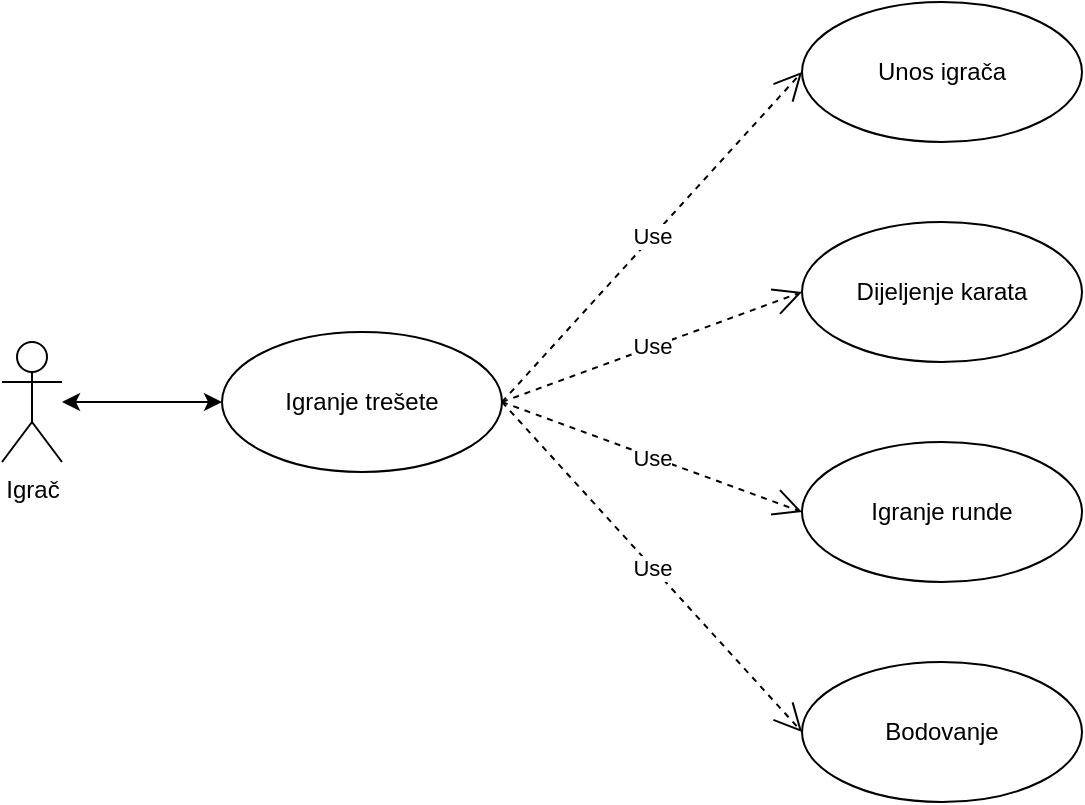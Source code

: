 <mxfile version="14.2.9" type="github" pages="17">
  <diagram id="0Fst5V195PZcNs_4YtCk" name="UseCase: Igranje tresete">
    <mxGraphModel dx="524" dy="880" grid="1" gridSize="10" guides="1" tooltips="1" connect="1" arrows="1" fold="1" page="1" pageScale="1" pageWidth="850" pageHeight="1100" math="0" shadow="0">
      <root>
        <mxCell id="0" />
        <mxCell id="1" parent="0" />
        <mxCell id="MjSA2ZEEbugR-J2bg2_--2" value="Igrač" style="shape=umlActor;verticalLabelPosition=bottom;verticalAlign=top;html=1;" parent="1" vertex="1">
          <mxGeometry x="160" y="330" width="30" height="60" as="geometry" />
        </mxCell>
        <mxCell id="MjSA2ZEEbugR-J2bg2_--4" value="Igranje trešete" style="ellipse;whiteSpace=wrap;html=1;" parent="1" vertex="1">
          <mxGeometry x="270" y="325" width="140" height="70" as="geometry" />
        </mxCell>
        <mxCell id="MjSA2ZEEbugR-J2bg2_--5" value="" style="endArrow=classic;startArrow=classic;html=1;" parent="1" source="MjSA2ZEEbugR-J2bg2_--2" target="MjSA2ZEEbugR-J2bg2_--4" edge="1">
          <mxGeometry width="50" height="50" relative="1" as="geometry">
            <mxPoint x="330" y="590" as="sourcePoint" />
            <mxPoint x="380" y="540" as="targetPoint" />
          </mxGeometry>
        </mxCell>
        <mxCell id="MjSA2ZEEbugR-J2bg2_--6" value="Bodovanje" style="ellipse;whiteSpace=wrap;html=1;" parent="1" vertex="1">
          <mxGeometry x="560" y="490" width="140" height="70" as="geometry" />
        </mxCell>
        <mxCell id="MjSA2ZEEbugR-J2bg2_--7" value="Igranje runde" style="ellipse;whiteSpace=wrap;html=1;" parent="1" vertex="1">
          <mxGeometry x="560" y="380" width="140" height="70" as="geometry" />
        </mxCell>
        <mxCell id="MjSA2ZEEbugR-J2bg2_--8" value="Unos igrača" style="ellipse;whiteSpace=wrap;html=1;" parent="1" vertex="1">
          <mxGeometry x="560" y="160" width="140" height="70" as="geometry" />
        </mxCell>
        <mxCell id="MjSA2ZEEbugR-J2bg2_--9" value="Dijeljenje karata" style="ellipse;whiteSpace=wrap;html=1;" parent="1" vertex="1">
          <mxGeometry x="560" y="270" width="140" height="70" as="geometry" />
        </mxCell>
        <mxCell id="MjSA2ZEEbugR-J2bg2_--10" value="Use" style="endArrow=open;endSize=12;dashed=1;html=1;exitX=1;exitY=0.5;exitDx=0;exitDy=0;entryX=0;entryY=0.5;entryDx=0;entryDy=0;" parent="1" source="MjSA2ZEEbugR-J2bg2_--4" target="MjSA2ZEEbugR-J2bg2_--6" edge="1">
          <mxGeometry width="160" relative="1" as="geometry">
            <mxPoint x="360" y="500" as="sourcePoint" />
            <mxPoint x="520" y="500" as="targetPoint" />
          </mxGeometry>
        </mxCell>
        <mxCell id="MjSA2ZEEbugR-J2bg2_--11" value="Use" style="endArrow=open;endSize=12;dashed=1;html=1;exitX=1;exitY=0.5;exitDx=0;exitDy=0;entryX=0;entryY=0.5;entryDx=0;entryDy=0;" parent="1" source="MjSA2ZEEbugR-J2bg2_--4" target="MjSA2ZEEbugR-J2bg2_--7" edge="1">
          <mxGeometry width="160" relative="1" as="geometry">
            <mxPoint x="420" y="370" as="sourcePoint" />
            <mxPoint x="505.197" y="295.367" as="targetPoint" />
          </mxGeometry>
        </mxCell>
        <mxCell id="MjSA2ZEEbugR-J2bg2_--12" value="Use" style="endArrow=open;endSize=12;dashed=1;html=1;exitX=1;exitY=0.5;exitDx=0;exitDy=0;entryX=0;entryY=0.5;entryDx=0;entryDy=0;" parent="1" source="MjSA2ZEEbugR-J2bg2_--4" target="MjSA2ZEEbugR-J2bg2_--8" edge="1">
          <mxGeometry width="160" relative="1" as="geometry">
            <mxPoint x="430" y="380" as="sourcePoint" />
            <mxPoint x="515.197" y="305.367" as="targetPoint" />
          </mxGeometry>
        </mxCell>
        <mxCell id="MjSA2ZEEbugR-J2bg2_--13" value="Use" style="endArrow=open;endSize=12;dashed=1;html=1;exitX=1;exitY=0.5;exitDx=0;exitDy=0;entryX=0;entryY=0.5;entryDx=0;entryDy=0;" parent="1" source="MjSA2ZEEbugR-J2bg2_--4" target="MjSA2ZEEbugR-J2bg2_--9" edge="1">
          <mxGeometry width="160" relative="1" as="geometry">
            <mxPoint x="440" y="390" as="sourcePoint" />
            <mxPoint x="525.197" y="315.367" as="targetPoint" />
          </mxGeometry>
        </mxCell>
      </root>
    </mxGraphModel>
  </diagram>
  <diagram id="ukarMKEExvuun9PaH5dM" name="Activity: Igranje tresete">
    <mxGraphModel dx="1550" dy="1988" grid="1" gridSize="10" guides="1" tooltips="1" connect="1" arrows="1" fold="1" page="1" pageScale="1" pageWidth="850" pageHeight="1100" math="0" shadow="0">
      <root>
        <mxCell id="uR3n9-pZLwS0igjvZuAs-0" />
        <mxCell id="uR3n9-pZLwS0igjvZuAs-1" parent="uR3n9-pZLwS0igjvZuAs-0" />
        <mxCell id="uR3n9-pZLwS0igjvZuAs-2" value="" style="ellipse;html=1;shape=startState;fillColor=#000000;strokeColor=#ff0000;" parent="uR3n9-pZLwS0igjvZuAs-1" vertex="1">
          <mxGeometry x="355" y="-970" width="30" height="30" as="geometry" />
        </mxCell>
        <mxCell id="uR3n9-pZLwS0igjvZuAs-3" value="" style="edgeStyle=orthogonalEdgeStyle;html=1;verticalAlign=bottom;endArrow=open;endSize=8;strokeColor=#ff0000;" parent="uR3n9-pZLwS0igjvZuAs-1" source="uR3n9-pZLwS0igjvZuAs-2" edge="1">
          <mxGeometry relative="1" as="geometry">
            <mxPoint x="370" y="-870" as="targetPoint" />
          </mxGeometry>
        </mxCell>
        <mxCell id="uR3n9-pZLwS0igjvZuAs-4" value="Unos igrača" style="rounded=1;whiteSpace=wrap;html=1;arcSize=40;fontColor=#000000;fillColor=#ffffc0;strokeColor=#ff0000;" parent="uR3n9-pZLwS0igjvZuAs-1" vertex="1">
          <mxGeometry x="310" y="-880" width="120" height="40" as="geometry" />
        </mxCell>
        <mxCell id="uR3n9-pZLwS0igjvZuAs-5" value="" style="edgeStyle=orthogonalEdgeStyle;html=1;verticalAlign=bottom;endArrow=open;endSize=8;strokeColor=#ff0000;" parent="uR3n9-pZLwS0igjvZuAs-1" source="uR3n9-pZLwS0igjvZuAs-4" edge="1">
          <mxGeometry relative="1" as="geometry">
            <mxPoint x="370" y="-770" as="targetPoint" />
          </mxGeometry>
        </mxCell>
        <mxCell id="uR3n9-pZLwS0igjvZuAs-7" value="Dijeljenje karata" style="rounded=1;whiteSpace=wrap;html=1;arcSize=40;fontColor=#000000;fillColor=#ffffc0;strokeColor=#ff0000;" parent="uR3n9-pZLwS0igjvZuAs-1" vertex="1">
          <mxGeometry x="310" y="-770" width="120" height="40" as="geometry" />
        </mxCell>
        <mxCell id="uR3n9-pZLwS0igjvZuAs-8" value="" style="edgeStyle=orthogonalEdgeStyle;html=1;verticalAlign=bottom;endArrow=open;endSize=8;strokeColor=#ff0000;" parent="uR3n9-pZLwS0igjvZuAs-1" source="uR3n9-pZLwS0igjvZuAs-7" edge="1">
          <mxGeometry relative="1" as="geometry">
            <mxPoint x="370" y="-670" as="targetPoint" />
          </mxGeometry>
        </mxCell>
        <mxCell id="uR3n9-pZLwS0igjvZuAs-20" value="Bodovanje" style="rounded=1;whiteSpace=wrap;html=1;arcSize=40;fontColor=#000000;fillColor=#ffffc0;strokeColor=#ff0000;" parent="uR3n9-pZLwS0igjvZuAs-1" vertex="1">
          <mxGeometry x="310" y="-570" width="120" height="40" as="geometry" />
        </mxCell>
        <mxCell id="uR3n9-pZLwS0igjvZuAs-21" value="" style="ellipse;html=1;shape=endState;fillColor=#000000;strokeColor=#ff0000;" parent="uR3n9-pZLwS0igjvZuAs-1" vertex="1">
          <mxGeometry x="355" y="-320" width="30" height="30" as="geometry" />
        </mxCell>
        <mxCell id="uR3n9-pZLwS0igjvZuAs-29" value="Igranje runde" style="rounded=1;whiteSpace=wrap;html=1;arcSize=40;fontColor=#000000;fillColor=#ffffc0;strokeColor=#ff0000;" parent="uR3n9-pZLwS0igjvZuAs-1" vertex="1">
          <mxGeometry x="310" y="-670" width="120" height="40" as="geometry" />
        </mxCell>
        <mxCell id="ZTsRo7Bw9-PEUqWDXdn4-4" value="Evaluacija završetka igre" style="rhombus;whiteSpace=wrap;html=1;fillColor=#ffffc0;strokeColor=#ff0000;" parent="uR3n9-pZLwS0igjvZuAs-1" vertex="1">
          <mxGeometry x="317.5" y="-470" width="105" height="60" as="geometry" />
        </mxCell>
        <mxCell id="ZTsRo7Bw9-PEUqWDXdn4-6" value="KRAJ" style="edgeStyle=orthogonalEdgeStyle;html=1;align=left;verticalAlign=top;endArrow=open;endSize=8;strokeColor=#ff0000;entryX=0.5;entryY=0;entryDx=0;entryDy=0;" parent="uR3n9-pZLwS0igjvZuAs-1" source="ZTsRo7Bw9-PEUqWDXdn4-4" target="uR3n9-pZLwS0igjvZuAs-21" edge="1">
          <mxGeometry x="-1" relative="1" as="geometry">
            <mxPoint x="555" y="-340" as="targetPoint" />
            <Array as="points">
              <mxPoint x="370" y="-320" />
              <mxPoint x="370" y="-320" />
            </Array>
          </mxGeometry>
        </mxCell>
        <mxCell id="ZTsRo7Bw9-PEUqWDXdn4-7" value="" style="edgeStyle=orthogonalEdgeStyle;html=1;align=left;verticalAlign=top;endArrow=open;endSize=8;strokeColor=#ff0000;exitX=0.5;exitY=1;exitDx=0;exitDy=0;entryX=0.5;entryY=0;entryDx=0;entryDy=0;" parent="uR3n9-pZLwS0igjvZuAs-1" source="uR3n9-pZLwS0igjvZuAs-20" target="ZTsRo7Bw9-PEUqWDXdn4-4" edge="1">
          <mxGeometry x="-1" relative="1" as="geometry">
            <mxPoint x="610" y="-490" as="targetPoint" />
            <mxPoint x="554.5" y="-500" as="sourcePoint" />
            <Array as="points" />
          </mxGeometry>
        </mxCell>
        <mxCell id="ZTsRo7Bw9-PEUqWDXdn4-8" value="NASTAVAK" style="edgeStyle=orthogonalEdgeStyle;html=1;align=left;verticalAlign=top;endArrow=open;endSize=8;strokeColor=#ff0000;exitX=0;exitY=0.5;exitDx=0;exitDy=0;entryX=0;entryY=0.5;entryDx=0;entryDy=0;" parent="uR3n9-pZLwS0igjvZuAs-1" source="ZTsRo7Bw9-PEUqWDXdn4-4" target="uR3n9-pZLwS0igjvZuAs-7" edge="1">
          <mxGeometry x="-0.759" relative="1" as="geometry">
            <mxPoint x="370" y="-430" as="targetPoint" />
            <mxPoint x="430" y="-400" as="sourcePoint" />
            <Array as="points">
              <mxPoint x="230" y="-440" />
              <mxPoint x="230" y="-750" />
            </Array>
            <mxPoint as="offset" />
          </mxGeometry>
        </mxCell>
        <mxCell id="eX7KL0uMv1oBnG3cpCKi-0" value="" style="edgeStyle=orthogonalEdgeStyle;html=1;verticalAlign=bottom;endArrow=open;endSize=8;strokeColor=#ff0000;" parent="uR3n9-pZLwS0igjvZuAs-1" edge="1">
          <mxGeometry relative="1" as="geometry">
            <mxPoint x="369.5" y="-570" as="targetPoint" />
            <mxPoint x="369.5" y="-630" as="sourcePoint" />
          </mxGeometry>
        </mxCell>
      </root>
    </mxGraphModel>
  </diagram>
  <diagram id="A4jbQiV3eGs2_ku9hFZB" name="Activity: Unos igrača">
    <mxGraphModel dx="1550" dy="888" grid="1" gridSize="10" guides="1" tooltips="1" connect="1" arrows="1" fold="1" page="1" pageScale="1" pageWidth="850" pageHeight="1100" math="0" shadow="0">
      <root>
        <mxCell id="LcD0vWBmEG_A1QQOMy2T-0" />
        <mxCell id="LcD0vWBmEG_A1QQOMy2T-1" parent="LcD0vWBmEG_A1QQOMy2T-0" />
        <mxCell id="hfwa08_G0doKV7f4fAPp-0" value="" style="ellipse;html=1;shape=startState;fillColor=#000000;strokeColor=#ff0000;" parent="LcD0vWBmEG_A1QQOMy2T-1" vertex="1">
          <mxGeometry x="368" y="60" width="30" height="30" as="geometry" />
        </mxCell>
        <mxCell id="hfwa08_G0doKV7f4fAPp-1" value="" style="edgeStyle=orthogonalEdgeStyle;html=1;verticalAlign=bottom;endArrow=open;endSize=8;strokeColor=#ff0000;" parent="LcD0vWBmEG_A1QQOMy2T-1" source="hfwa08_G0doKV7f4fAPp-0" edge="1">
          <mxGeometry relative="1" as="geometry">
            <mxPoint x="383" y="150" as="targetPoint" />
          </mxGeometry>
        </mxCell>
        <mxCell id="hfwa08_G0doKV7f4fAPp-11" style="edgeStyle=orthogonalEdgeStyle;rounded=0;orthogonalLoop=1;jettySize=auto;html=1;exitX=1;exitY=0.5;exitDx=0;exitDy=0;entryX=1;entryY=0.5;entryDx=0;entryDy=0;" parent="LcD0vWBmEG_A1QQOMy2T-1" source="hfwa08_G0doKV7f4fAPp-2" target="hfwa08_G0doKV7f4fAPp-2" edge="1">
          <mxGeometry relative="1" as="geometry">
            <mxPoint x="578" y="170" as="targetPoint" />
          </mxGeometry>
        </mxCell>
        <mxCell id="hfwa08_G0doKV7f4fAPp-2" value="Prikaz upita za unos imena" style="rounded=1;whiteSpace=wrap;html=1;arcSize=40;fillColor=#dae8fc;strokeColor=#6c8ebf;" parent="LcD0vWBmEG_A1QQOMy2T-1" vertex="1">
          <mxGeometry x="323" y="150" width="120" height="40" as="geometry" />
        </mxCell>
        <mxCell id="hfwa08_G0doKV7f4fAPp-3" value="" style="edgeStyle=orthogonalEdgeStyle;html=1;verticalAlign=bottom;endArrow=open;endSize=8;strokeColor=#ff0000;" parent="LcD0vWBmEG_A1QQOMy2T-1" source="hfwa08_G0doKV7f4fAPp-2" edge="1">
          <mxGeometry relative="1" as="geometry">
            <mxPoint x="383" y="250" as="targetPoint" />
          </mxGeometry>
        </mxCell>
        <mxCell id="hfwa08_G0doKV7f4fAPp-4" value="Čekanje na unos imena" style="rounded=1;whiteSpace=wrap;html=1;arcSize=40;fillColor=#dae8fc;strokeColor=#6c8ebf;" parent="LcD0vWBmEG_A1QQOMy2T-1" vertex="1">
          <mxGeometry x="323" y="250" width="120" height="40" as="geometry" />
        </mxCell>
        <mxCell id="hfwa08_G0doKV7f4fAPp-5" value="" style="edgeStyle=orthogonalEdgeStyle;html=1;verticalAlign=bottom;endArrow=open;endSize=8;strokeColor=#ff0000;" parent="LcD0vWBmEG_A1QQOMy2T-1" source="hfwa08_G0doKV7f4fAPp-4" edge="1">
          <mxGeometry relative="1" as="geometry">
            <mxPoint x="383" y="350" as="targetPoint" />
          </mxGeometry>
        </mxCell>
        <mxCell id="hfwa08_G0doKV7f4fAPp-6" value="Provjera unosa imena" style="rounded=1;whiteSpace=wrap;html=1;arcSize=40;fillColor=#dae8fc;strokeColor=#6c8ebf;" parent="LcD0vWBmEG_A1QQOMy2T-1" vertex="1">
          <mxGeometry x="323" y="350" width="120" height="40" as="geometry" />
        </mxCell>
        <mxCell id="hfwa08_G0doKV7f4fAPp-7" value="" style="edgeStyle=orthogonalEdgeStyle;html=1;verticalAlign=bottom;endArrow=open;endSize=8;strokeColor=#ff0000;" parent="LcD0vWBmEG_A1QQOMy2T-1" source="hfwa08_G0doKV7f4fAPp-6" edge="1">
          <mxGeometry relative="1" as="geometry">
            <mxPoint x="383" y="450" as="targetPoint" />
          </mxGeometry>
        </mxCell>
        <mxCell id="hfwa08_G0doKV7f4fAPp-8" value="Uneseno je valjano ime?" style="rhombus;whiteSpace=wrap;html=1;fillColor=#dae8fc;strokeColor=#6c8ebf;" parent="LcD0vWBmEG_A1QQOMy2T-1" vertex="1">
          <mxGeometry x="343" y="450" width="80" height="40" as="geometry" />
        </mxCell>
        <mxCell id="hfwa08_G0doKV7f4fAPp-9" value="NE" style="edgeStyle=orthogonalEdgeStyle;html=1;align=left;verticalAlign=bottom;endArrow=open;endSize=8;strokeColor=#ff0000;entryX=1;entryY=0.5;entryDx=0;entryDy=0;" parent="LcD0vWBmEG_A1QQOMy2T-1" source="hfwa08_G0doKV7f4fAPp-8" target="hfwa08_G0doKV7f4fAPp-2" edge="1">
          <mxGeometry x="-1" relative="1" as="geometry">
            <mxPoint x="568" y="120" as="targetPoint" />
            <Array as="points">
              <mxPoint x="528" y="470" />
              <mxPoint x="528" y="170" />
            </Array>
          </mxGeometry>
        </mxCell>
        <mxCell id="hfwa08_G0doKV7f4fAPp-10" value="DA" style="edgeStyle=orthogonalEdgeStyle;html=1;align=left;verticalAlign=top;endArrow=open;endSize=8;strokeColor=#ff0000;" parent="LcD0vWBmEG_A1QQOMy2T-1" source="hfwa08_G0doKV7f4fAPp-8" edge="1">
          <mxGeometry x="-1" relative="1" as="geometry">
            <mxPoint x="383" y="570" as="targetPoint" />
            <Array as="points">
              <mxPoint x="383" y="550" />
            </Array>
          </mxGeometry>
        </mxCell>
        <mxCell id="wfJ4WPF9NZrWwJZrV17j-2" value="" style="ellipse;html=1;shape=endState;fillColor=#000000;strokeColor=#ff0000;" parent="LcD0vWBmEG_A1QQOMy2T-1" vertex="1">
          <mxGeometry x="368" y="670" width="30" height="30" as="geometry" />
        </mxCell>
        <mxCell id="4sN99lqoyAxPeZe_R6Wd-0" value="Sustav zabilježi ime igrača" style="rounded=1;whiteSpace=wrap;html=1;arcSize=40;fillColor=#f8cecc;strokeColor=#b85450;" parent="LcD0vWBmEG_A1QQOMy2T-1" vertex="1">
          <mxGeometry x="323" y="570" width="120" height="40" as="geometry" />
        </mxCell>
        <mxCell id="4sN99lqoyAxPeZe_R6Wd-1" value="" style="edgeStyle=orthogonalEdgeStyle;html=1;verticalAlign=bottom;endArrow=open;endSize=8;strokeColor=#ff0000;" parent="LcD0vWBmEG_A1QQOMy2T-1" edge="1">
          <mxGeometry relative="1" as="geometry">
            <mxPoint x="382.5" y="670" as="targetPoint" />
            <mxPoint x="382.5" y="610" as="sourcePoint" />
          </mxGeometry>
        </mxCell>
      </root>
    </mxGraphModel>
  </diagram>
  <diagram id="WLYsfltKDfddUQN6L3Z4" name="Activity: Dijeljenje karata">
    <mxGraphModel dx="1550" dy="888" grid="1" gridSize="10" guides="1" tooltips="1" connect="1" arrows="1" fold="1" page="1" pageScale="1" pageWidth="850" pageHeight="1100" math="0" shadow="0">
      <root>
        <mxCell id="0AP0zJmIwXNZzOm0lqMq-0" />
        <mxCell id="0AP0zJmIwXNZzOm0lqMq-1" parent="0AP0zJmIwXNZzOm0lqMq-0" />
        <mxCell id="ro99kvMIIQ44E48RLCmR-0" value="" style="ellipse;html=1;shape=startState;fillColor=#000000;strokeColor=#ff0000;" parent="0AP0zJmIwXNZzOm0lqMq-1" vertex="1">
          <mxGeometry x="410" y="100" width="30" height="30" as="geometry" />
        </mxCell>
        <mxCell id="ro99kvMIIQ44E48RLCmR-1" value="" style="edgeStyle=orthogonalEdgeStyle;html=1;verticalAlign=bottom;endArrow=open;endSize=8;strokeColor=#ff0000;" parent="0AP0zJmIwXNZzOm0lqMq-1" source="ro99kvMIIQ44E48RLCmR-0" edge="1">
          <mxGeometry relative="1" as="geometry">
            <mxPoint x="425" y="190" as="targetPoint" />
          </mxGeometry>
        </mxCell>
        <mxCell id="ro99kvMIIQ44E48RLCmR-2" value="Sustav promješa karte" style="rounded=1;whiteSpace=wrap;html=1;arcSize=40;fillColor=#f8cecc;strokeColor=#b85450;" parent="0AP0zJmIwXNZzOm0lqMq-1" vertex="1">
          <mxGeometry x="365" y="550" width="120" height="40" as="geometry" />
        </mxCell>
        <mxCell id="ro99kvMIIQ44E48RLCmR-3" value="" style="edgeStyle=orthogonalEdgeStyle;html=1;verticalAlign=bottom;endArrow=open;endSize=8;strokeColor=#ff0000;" parent="0AP0zJmIwXNZzOm0lqMq-1" source="ro99kvMIIQ44E48RLCmR-2" edge="1">
          <mxGeometry relative="1" as="geometry">
            <mxPoint x="425" y="660" as="targetPoint" />
          </mxGeometry>
        </mxCell>
        <mxCell id="ro99kvMIIQ44E48RLCmR-6" value="" style="ellipse;html=1;shape=endState;fillColor=#000000;strokeColor=#ff0000;" parent="0AP0zJmIwXNZzOm0lqMq-1" vertex="1">
          <mxGeometry x="410" y="760" width="30" height="30" as="geometry" />
        </mxCell>
        <mxCell id="MRRsXrVzIFSJ7BbaRPid-1" value="Sustav provjerava je li ovo prvo miješanje u partiji" style="rounded=1;whiteSpace=wrap;html=1;arcSize=40;fillColor=#f8cecc;strokeColor=#b85450;" parent="0AP0zJmIwXNZzOm0lqMq-1" vertex="1">
          <mxGeometry x="365" y="190" width="120" height="50" as="geometry" />
        </mxCell>
        <mxCell id="MRRsXrVzIFSJ7BbaRPid-2" value="" style="edgeStyle=orthogonalEdgeStyle;html=1;verticalAlign=bottom;endArrow=open;endSize=8;strokeColor=#ff0000;entryX=0.5;entryY=0;entryDx=0;entryDy=0;" parent="0AP0zJmIwXNZzOm0lqMq-1" source="MRRsXrVzIFSJ7BbaRPid-1" target="zodhfKNtMZjm0Bnw0Zfp-0" edge="1">
          <mxGeometry relative="1" as="geometry">
            <mxPoint x="425" y="290" as="targetPoint" />
          </mxGeometry>
        </mxCell>
        <mxCell id="zodhfKNtMZjm0Bnw0Zfp-0" value="Condition" style="rhombus;whiteSpace=wrap;html=1;fillColor=#f8cecc;strokeColor=#b85450;" parent="0AP0zJmIwXNZzOm0lqMq-1" vertex="1">
          <mxGeometry x="385" y="300" width="80" height="40" as="geometry" />
        </mxCell>
        <mxCell id="zodhfKNtMZjm0Bnw0Zfp-1" value="DA" style="edgeStyle=orthogonalEdgeStyle;html=1;align=left;verticalAlign=bottom;endArrow=open;endSize=8;strokeColor=#ff0000;" parent="0AP0zJmIwXNZzOm0lqMq-1" source="zodhfKNtMZjm0Bnw0Zfp-0" edge="1">
          <mxGeometry x="-1" relative="1" as="geometry">
            <mxPoint x="570" y="320" as="targetPoint" />
          </mxGeometry>
        </mxCell>
        <mxCell id="zodhfKNtMZjm0Bnw0Zfp-2" value="NE" style="edgeStyle=orthogonalEdgeStyle;html=1;align=left;verticalAlign=top;endArrow=open;endSize=8;strokeColor=#ff0000;" parent="0AP0zJmIwXNZzOm0lqMq-1" source="zodhfKNtMZjm0Bnw0Zfp-0" edge="1">
          <mxGeometry x="-1" relative="1" as="geometry">
            <mxPoint x="425" y="400" as="targetPoint" />
            <Array as="points">
              <mxPoint x="425" y="400" />
            </Array>
          </mxGeometry>
        </mxCell>
        <mxCell id="zodhfKNtMZjm0Bnw0Zfp-5" value="Sustav postavlja sljedečeg igrača prema prijašnjem početnog igrača iz prošlog mješanja" style="rounded=1;whiteSpace=wrap;html=1;arcSize=40;fillColor=#f8cecc;strokeColor=#b85450;" parent="0AP0zJmIwXNZzOm0lqMq-1" vertex="1">
          <mxGeometry x="365" y="400" width="120" height="80" as="geometry" />
        </mxCell>
        <mxCell id="zodhfKNtMZjm0Bnw0Zfp-6" value="" style="edgeStyle=orthogonalEdgeStyle;html=1;verticalAlign=bottom;endArrow=open;endSize=8;strokeColor=#ff0000;" parent="0AP0zJmIwXNZzOm0lqMq-1" source="zodhfKNtMZjm0Bnw0Zfp-5" edge="1">
          <mxGeometry relative="1" as="geometry">
            <mxPoint x="425" y="550" as="targetPoint" />
          </mxGeometry>
        </mxCell>
        <mxCell id="zodhfKNtMZjm0Bnw0Zfp-7" value="Sustav nasumice postavlja početnog igrača" style="rounded=1;whiteSpace=wrap;html=1;arcSize=40;fillColor=#f8cecc;strokeColor=#b85450;" parent="0AP0zJmIwXNZzOm0lqMq-1" vertex="1">
          <mxGeometry x="570" y="300" width="120" height="40" as="geometry" />
        </mxCell>
        <mxCell id="zodhfKNtMZjm0Bnw0Zfp-8" value="" style="edgeStyle=orthogonalEdgeStyle;html=1;verticalAlign=bottom;endArrow=open;endSize=8;strokeColor=#ff0000;entryX=1;entryY=0.5;entryDx=0;entryDy=0;" parent="0AP0zJmIwXNZzOm0lqMq-1" source="zodhfKNtMZjm0Bnw0Zfp-7" target="ro99kvMIIQ44E48RLCmR-2" edge="1">
          <mxGeometry relative="1" as="geometry">
            <mxPoint x="630" y="400" as="targetPoint" />
            <Array as="points">
              <mxPoint x="630" y="570" />
            </Array>
          </mxGeometry>
        </mxCell>
        <mxCell id="zodhfKNtMZjm0Bnw0Zfp-10" value="Sustav podijeli karte igračima" style="rounded=1;whiteSpace=wrap;html=1;arcSize=40;fillColor=#f8cecc;strokeColor=#b85450;" parent="0AP0zJmIwXNZzOm0lqMq-1" vertex="1">
          <mxGeometry x="365" y="660" width="120" height="40" as="geometry" />
        </mxCell>
        <mxCell id="zodhfKNtMZjm0Bnw0Zfp-11" value="" style="edgeStyle=orthogonalEdgeStyle;html=1;verticalAlign=bottom;endArrow=open;endSize=8;strokeColor=#ff0000;" parent="0AP0zJmIwXNZzOm0lqMq-1" source="zodhfKNtMZjm0Bnw0Zfp-10" edge="1">
          <mxGeometry relative="1" as="geometry">
            <mxPoint x="425" y="760" as="targetPoint" />
          </mxGeometry>
        </mxCell>
      </root>
    </mxGraphModel>
  </diagram>
  <diagram id="D-63xcbVy0WQUEL_0c_6" name="Activity: Igranje runde">
    <mxGraphModel dx="1550" dy="888" grid="1" gridSize="10" guides="1" tooltips="1" connect="1" arrows="1" fold="1" page="1" pageScale="1" pageWidth="1169" pageHeight="1654" math="0" shadow="0">
      <root>
        <mxCell id="c0qY6PS-3ENuRapn7kGE-0" />
        <mxCell id="c0qY6PS-3ENuRapn7kGE-1" parent="c0qY6PS-3ENuRapn7kGE-0" />
        <mxCell id="c0qY6PS-3ENuRapn7kGE-2" value="" style="ellipse;html=1;shape=startState;fillColor=#000000;strokeColor=#ff0000;" parent="c0qY6PS-3ENuRapn7kGE-1" vertex="1">
          <mxGeometry x="570" y="70" width="30" height="30" as="geometry" />
        </mxCell>
        <mxCell id="c0qY6PS-3ENuRapn7kGE-3" value="" style="edgeStyle=orthogonalEdgeStyle;html=1;verticalAlign=bottom;endArrow=open;endSize=8;strokeColor=#ff0000;" parent="c0qY6PS-3ENuRapn7kGE-1" source="c0qY6PS-3ENuRapn7kGE-2" edge="1">
          <mxGeometry relative="1" as="geometry">
            <mxPoint x="585" y="160" as="targetPoint" />
          </mxGeometry>
        </mxCell>
        <mxCell id="gtamYvuTOR9kD9Namd5O-0" value="Sustav provjerava jesu li svi igrači odigrali sve karte" style="rounded=1;whiteSpace=wrap;html=1;arcSize=40;fillColor=#f8cecc;strokeColor=#b85450;" parent="c0qY6PS-3ENuRapn7kGE-1" vertex="1">
          <mxGeometry x="525" y="160" width="120" height="40" as="geometry" />
        </mxCell>
        <mxCell id="gtamYvuTOR9kD9Namd5O-1" value="" style="edgeStyle=orthogonalEdgeStyle;html=1;verticalAlign=bottom;endArrow=open;endSize=8;strokeColor=#ff0000;entryX=0.5;entryY=0;entryDx=0;entryDy=0;" parent="c0qY6PS-3ENuRapn7kGE-1" source="gtamYvuTOR9kD9Namd5O-0" target="z6BdOLi_ZoAXBo8GZsD8-0" edge="1">
          <mxGeometry relative="1" as="geometry">
            <mxPoint x="585" y="260" as="targetPoint" />
          </mxGeometry>
        </mxCell>
        <mxCell id="z6BdOLi_ZoAXBo8GZsD8-0" value="Sve karte odigrane?" style="rhombus;whiteSpace=wrap;html=1;fillColor=#f8cecc;strokeColor=#b85450;" parent="c0qY6PS-3ENuRapn7kGE-1" vertex="1">
          <mxGeometry x="545" y="260" width="80" height="40" as="geometry" />
        </mxCell>
        <mxCell id="z6BdOLi_ZoAXBo8GZsD8-1" value="DA" style="edgeStyle=orthogonalEdgeStyle;html=1;align=left;verticalAlign=bottom;endArrow=open;endSize=8;strokeColor=#ff0000;" parent="c0qY6PS-3ENuRapn7kGE-1" source="z6BdOLi_ZoAXBo8GZsD8-0" edge="1">
          <mxGeometry x="-1" relative="1" as="geometry">
            <mxPoint x="730" y="280" as="targetPoint" />
          </mxGeometry>
        </mxCell>
        <mxCell id="z6BdOLi_ZoAXBo8GZsD8-2" value="NE" style="edgeStyle=orthogonalEdgeStyle;html=1;align=left;verticalAlign=top;endArrow=open;endSize=8;strokeColor=#ff0000;" parent="c0qY6PS-3ENuRapn7kGE-1" source="z6BdOLi_ZoAXBo8GZsD8-0" edge="1">
          <mxGeometry x="-1" relative="1" as="geometry">
            <mxPoint x="585" y="360" as="targetPoint" />
            <Array as="points">
              <mxPoint x="585" y="360" />
            </Array>
          </mxGeometry>
        </mxCell>
        <mxCell id="z6BdOLi_ZoAXBo8GZsD8-6" value="Igranje kruga" style="rounded=1;whiteSpace=wrap;html=1;arcSize=40;fillColor=#f8cecc;strokeColor=#b85450;" parent="c0qY6PS-3ENuRapn7kGE-1" vertex="1">
          <mxGeometry x="525" y="360" width="120" height="40" as="geometry" />
        </mxCell>
        <mxCell id="z6BdOLi_ZoAXBo8GZsD8-7" value="" style="edgeStyle=orthogonalEdgeStyle;html=1;verticalAlign=bottom;endArrow=open;endSize=8;strokeColor=#ff0000;entryX=0;entryY=0.5;entryDx=0;entryDy=0;" parent="c0qY6PS-3ENuRapn7kGE-1" source="z6BdOLi_ZoAXBo8GZsD8-6" target="gtamYvuTOR9kD9Namd5O-0" edge="1">
          <mxGeometry relative="1" as="geometry">
            <mxPoint x="490" y="380" as="targetPoint" />
            <Array as="points">
              <mxPoint x="470" y="380" />
              <mxPoint x="470" y="180" />
            </Array>
          </mxGeometry>
        </mxCell>
        <mxCell id="pAMjA6GXvtW1vppzFepi-0" value="" style="ellipse;html=1;shape=endState;fillColor=#000000;strokeColor=#ff0000;" parent="c0qY6PS-3ENuRapn7kGE-1" vertex="1">
          <mxGeometry x="730" y="265" width="30" height="30" as="geometry" />
        </mxCell>
      </root>
    </mxGraphModel>
  </diagram>
  <diagram id="HP_t3BoI6za2Lk2CZmBy" name="Activity: Igranje kruga">
    <mxGraphModel dx="1550" dy="888" grid="1" gridSize="10" guides="1" tooltips="1" connect="1" arrows="1" fold="1" page="1" pageScale="1" pageWidth="1169" pageHeight="1654" math="0" shadow="0">
      <root>
        <mxCell id="ZrWpBrLJG70bCCiPiyUb-0" />
        <mxCell id="ZrWpBrLJG70bCCiPiyUb-1" parent="ZrWpBrLJG70bCCiPiyUb-0" />
        <mxCell id="h1AYrbhvQYX0mzS64xjo-0" value="" style="ellipse;html=1;shape=startState;fillColor=#000000;strokeColor=#ff0000;" parent="ZrWpBrLJG70bCCiPiyUb-1" vertex="1">
          <mxGeometry x="570" y="70" width="30" height="30" as="geometry" />
        </mxCell>
        <mxCell id="h1AYrbhvQYX0mzS64xjo-1" value="" style="edgeStyle=orthogonalEdgeStyle;html=1;verticalAlign=bottom;endArrow=open;endSize=8;strokeColor=#ff0000;" parent="ZrWpBrLJG70bCCiPiyUb-1" source="h1AYrbhvQYX0mzS64xjo-0" edge="1">
          <mxGeometry relative="1" as="geometry">
            <mxPoint x="585" y="160" as="targetPoint" />
          </mxGeometry>
        </mxCell>
        <mxCell id="h1AYrbhvQYX0mzS64xjo-2" value="Sustav provjerava je li svaki igrač odigrao kartu u trenutnom krugu" style="rounded=1;whiteSpace=wrap;html=1;arcSize=40;fillColor=#f8cecc;strokeColor=#b85450;" parent="ZrWpBrLJG70bCCiPiyUb-1" vertex="1">
          <mxGeometry x="512" y="160" width="145" height="60" as="geometry" />
        </mxCell>
        <mxCell id="h1AYrbhvQYX0mzS64xjo-3" value="" style="edgeStyle=orthogonalEdgeStyle;html=1;verticalAlign=bottom;endArrow=open;endSize=8;strokeColor=#ff0000;entryX=0.5;entryY=0;entryDx=0;entryDy=0;" parent="ZrWpBrLJG70bCCiPiyUb-1" source="h1AYrbhvQYX0mzS64xjo-2" target="h1AYrbhvQYX0mzS64xjo-4" edge="1">
          <mxGeometry relative="1" as="geometry">
            <mxPoint x="585" y="260" as="targetPoint" />
          </mxGeometry>
        </mxCell>
        <mxCell id="h1AYrbhvQYX0mzS64xjo-4" value="Sve karte odigrane?" style="rhombus;whiteSpace=wrap;html=1;fillColor=#f8cecc;strokeColor=#b85450;" parent="ZrWpBrLJG70bCCiPiyUb-1" vertex="1">
          <mxGeometry x="535" y="260" width="100" height="60" as="geometry" />
        </mxCell>
        <mxCell id="h1AYrbhvQYX0mzS64xjo-5" value="DA" style="edgeStyle=orthogonalEdgeStyle;html=1;align=left;verticalAlign=bottom;endArrow=open;endSize=8;strokeColor=#ff0000;" parent="ZrWpBrLJG70bCCiPiyUb-1" source="h1AYrbhvQYX0mzS64xjo-4" edge="1">
          <mxGeometry x="-1" relative="1" as="geometry">
            <mxPoint x="730" y="290" as="targetPoint" />
          </mxGeometry>
        </mxCell>
        <mxCell id="h1AYrbhvQYX0mzS64xjo-6" value="NE" style="edgeStyle=orthogonalEdgeStyle;html=1;align=left;verticalAlign=top;endArrow=open;endSize=8;strokeColor=#ff0000;" parent="ZrWpBrLJG70bCCiPiyUb-1" source="h1AYrbhvQYX0mzS64xjo-4" edge="1">
          <mxGeometry x="-1" relative="1" as="geometry">
            <mxPoint x="585" y="360" as="targetPoint" />
            <Array as="points">
              <mxPoint x="585" y="360" />
            </Array>
          </mxGeometry>
        </mxCell>
        <mxCell id="h1AYrbhvQYX0mzS64xjo-7" value="Igranje karte sljedečeg igrača" style="rounded=1;whiteSpace=wrap;html=1;arcSize=40;fillColor=#f8cecc;strokeColor=#b85450;" parent="ZrWpBrLJG70bCCiPiyUb-1" vertex="1">
          <mxGeometry x="350" y="470" width="120" height="40" as="geometry" />
        </mxCell>
        <mxCell id="h1AYrbhvQYX0mzS64xjo-8" value="" style="edgeStyle=orthogonalEdgeStyle;html=1;verticalAlign=bottom;endArrow=open;endSize=8;strokeColor=#ff0000;entryX=0;entryY=0.75;entryDx=0;entryDy=0;exitX=0.5;exitY=0;exitDx=0;exitDy=0;" parent="ZrWpBrLJG70bCCiPiyUb-1" source="h1AYrbhvQYX0mzS64xjo-7" target="h1AYrbhvQYX0mzS64xjo-2" edge="1">
          <mxGeometry relative="1" as="geometry">
            <mxPoint x="490" y="380" as="targetPoint" />
            <Array as="points">
              <mxPoint x="410" y="205" />
            </Array>
          </mxGeometry>
        </mxCell>
        <mxCell id="h1AYrbhvQYX0mzS64xjo-9" value="" style="ellipse;html=1;shape=endState;fillColor=#000000;strokeColor=#ff0000;" parent="ZrWpBrLJG70bCCiPiyUb-1" vertex="1">
          <mxGeometry x="775" y="365" width="30" height="30" as="geometry" />
        </mxCell>
        <mxCell id="i0BvBDIvBeDO9NKb7BJq-0" value="Evaluacija odigranog kruga" style="rounded=1;whiteSpace=wrap;html=1;arcSize=40;fillColor=#f8cecc;strokeColor=#b85450;" parent="ZrWpBrLJG70bCCiPiyUb-1" vertex="1">
          <mxGeometry x="730" y="270" width="120" height="40" as="geometry" />
        </mxCell>
        <mxCell id="Xp1tX748QnZn6Ptjnx7T-0" value="" style="edgeStyle=orthogonalEdgeStyle;html=1;verticalAlign=bottom;endArrow=open;endSize=8;strokeColor=#ff0000;entryX=0.5;entryY=0;entryDx=0;entryDy=0;exitX=0.5;exitY=1;exitDx=0;exitDy=0;" parent="ZrWpBrLJG70bCCiPiyUb-1" source="i0BvBDIvBeDO9NKb7BJq-0" target="h1AYrbhvQYX0mzS64xjo-9" edge="1">
          <mxGeometry relative="1" as="geometry">
            <mxPoint x="795.5" y="360" as="targetPoint" />
            <mxPoint x="795" y="320" as="sourcePoint" />
          </mxGeometry>
        </mxCell>
        <mxCell id="ixOl9SNpSAQQa3877kY4-0" value="Sustav provjerava je li sljedeći igrać čovjek" style="rounded=1;whiteSpace=wrap;html=1;arcSize=40;fillColor=#f8cecc;strokeColor=#b85450;" parent="ZrWpBrLJG70bCCiPiyUb-1" vertex="1">
          <mxGeometry x="525" y="360" width="120" height="40" as="geometry" />
        </mxCell>
        <mxCell id="ixOl9SNpSAQQa3877kY4-1" value="Igrač na potezu čovjek?" style="rhombus;whiteSpace=wrap;html=1;fillColor=#f8cecc;strokeColor=#b85450;" parent="ZrWpBrLJG70bCCiPiyUb-1" vertex="1">
          <mxGeometry x="535" y="460" width="100" height="60" as="geometry" />
        </mxCell>
        <mxCell id="ixOl9SNpSAQQa3877kY4-4" value="" style="edgeStyle=orthogonalEdgeStyle;html=1;verticalAlign=bottom;endArrow=open;endSize=8;strokeColor=#ff0000;entryX=0.5;entryY=0;entryDx=0;entryDy=0;exitX=0.5;exitY=1;exitDx=0;exitDy=0;" parent="ZrWpBrLJG70bCCiPiyUb-1" target="ixOl9SNpSAQQa3877kY4-1" edge="1">
          <mxGeometry relative="1" as="geometry">
            <mxPoint x="585" y="455" as="targetPoint" />
            <mxPoint x="585" y="400" as="sourcePoint" />
          </mxGeometry>
        </mxCell>
        <mxCell id="ixOl9SNpSAQQa3877kY4-5" value="NE" style="edgeStyle=orthogonalEdgeStyle;html=1;align=left;verticalAlign=top;endArrow=open;endSize=8;strokeColor=#ff0000;" parent="ZrWpBrLJG70bCCiPiyUb-1" edge="1">
          <mxGeometry x="-0.5" relative="1" as="geometry">
            <mxPoint x="585" y="570" as="targetPoint" />
            <Array as="points">
              <mxPoint x="585" y="560" />
            </Array>
            <mxPoint x="585" y="520" as="sourcePoint" />
            <mxPoint as="offset" />
          </mxGeometry>
        </mxCell>
        <mxCell id="ixOl9SNpSAQQa3877kY4-6" value="DA" style="edgeStyle=orthogonalEdgeStyle;html=1;align=left;verticalAlign=bottom;endArrow=open;endSize=8;strokeColor=#ff0000;exitX=0;exitY=0.5;exitDx=0;exitDy=0;" parent="ZrWpBrLJG70bCCiPiyUb-1" source="ixOl9SNpSAQQa3877kY4-1" edge="1">
          <mxGeometry x="0.077" relative="1" as="geometry">
            <mxPoint x="470" y="490" as="targetPoint" />
            <mxPoint x="410" y="560" as="sourcePoint" />
            <mxPoint as="offset" />
          </mxGeometry>
        </mxCell>
        <mxCell id="ixOl9SNpSAQQa3877kY4-7" value="Igranje karte sljedečeg AI igrača" style="rounded=1;whiteSpace=wrap;html=1;arcSize=40;fillColor=#f8cecc;strokeColor=#b85450;" parent="ZrWpBrLJG70bCCiPiyUb-1" vertex="1">
          <mxGeometry x="525" y="570" width="120" height="40" as="geometry" />
        </mxCell>
        <mxCell id="ixOl9SNpSAQQa3877kY4-8" value="" style="edgeStyle=orthogonalEdgeStyle;html=1;verticalAlign=bottom;endArrow=open;endSize=8;strokeColor=#ff0000;exitX=0;exitY=0.5;exitDx=0;exitDy=0;entryX=0;entryY=0.25;entryDx=0;entryDy=0;" parent="ZrWpBrLJG70bCCiPiyUb-1" source="ixOl9SNpSAQQa3877kY4-7" target="h1AYrbhvQYX0mzS64xjo-2" edge="1">
          <mxGeometry relative="1" as="geometry">
            <mxPoint x="400" y="190" as="targetPoint" />
            <Array as="points">
              <mxPoint x="310" y="590" />
              <mxPoint x="310" y="175" />
            </Array>
            <mxPoint x="240" y="620" as="sourcePoint" />
          </mxGeometry>
        </mxCell>
      </root>
    </mxGraphModel>
  </diagram>
  <diagram id="dI0CorhLxCPWXTXeC1Ox" name="Activity: Igranje karte sljedećeg igrača">
    <mxGraphModel dx="1550" dy="888" grid="1" gridSize="10" guides="1" tooltips="1" connect="1" arrows="1" fold="1" page="1" pageScale="1" pageWidth="1169" pageHeight="1654" math="0" shadow="0">
      <root>
        <mxCell id="6NPqmbId2nZFuEMeBqPy-0" />
        <mxCell id="6NPqmbId2nZFuEMeBqPy-1" parent="6NPqmbId2nZFuEMeBqPy-0" />
        <mxCell id="hxfDnFJaBfCQkdYLFo8Q-0" value="" style="ellipse;html=1;shape=startState;fillColor=#000000;strokeColor=#ff0000;" parent="6NPqmbId2nZFuEMeBqPy-1" vertex="1">
          <mxGeometry x="475" y="30" width="30" height="30" as="geometry" />
        </mxCell>
        <mxCell id="hxfDnFJaBfCQkdYLFo8Q-1" value="" style="edgeStyle=orthogonalEdgeStyle;html=1;verticalAlign=bottom;endArrow=open;endSize=8;strokeColor=#ff0000;" parent="6NPqmbId2nZFuEMeBqPy-1" source="hxfDnFJaBfCQkdYLFo8Q-0" edge="1">
          <mxGeometry relative="1" as="geometry">
            <mxPoint x="490" y="120" as="targetPoint" />
          </mxGeometry>
        </mxCell>
        <mxCell id="hxfDnFJaBfCQkdYLFo8Q-2" value="Prva krug?" style="rhombus;whiteSpace=wrap;html=1;fillColor=#f8cecc;strokeColor=#b85450;" parent="6NPqmbId2nZFuEMeBqPy-1" vertex="1">
          <mxGeometry x="450" y="220" width="80" height="40" as="geometry" />
        </mxCell>
        <mxCell id="hxfDnFJaBfCQkdYLFo8Q-3" value="DA" style="edgeStyle=orthogonalEdgeStyle;html=1;align=left;verticalAlign=bottom;endArrow=open;endSize=8;strokeColor=#ff0000;" parent="6NPqmbId2nZFuEMeBqPy-1" source="hxfDnFJaBfCQkdYLFo8Q-2" edge="1">
          <mxGeometry x="-1" relative="1" as="geometry">
            <mxPoint x="645" y="240" as="targetPoint" />
            <Array as="points">
              <mxPoint x="635" y="240" />
            </Array>
          </mxGeometry>
        </mxCell>
        <mxCell id="hxfDnFJaBfCQkdYLFo8Q-4" value="NE" style="edgeStyle=orthogonalEdgeStyle;html=1;align=left;verticalAlign=top;endArrow=open;endSize=8;strokeColor=#ff0000;entryX=0.5;entryY=0;entryDx=0;entryDy=0;" parent="6NPqmbId2nZFuEMeBqPy-1" source="hxfDnFJaBfCQkdYLFo8Q-2" target="WKlv2sXDrtHM4SdW5u-5-0" edge="1">
          <mxGeometry x="-1" relative="1" as="geometry">
            <mxPoint x="490" y="390" as="targetPoint" />
            <Array as="points" />
            <mxPoint as="offset" />
          </mxGeometry>
        </mxCell>
        <mxCell id="hxfDnFJaBfCQkdYLFo8Q-5" value="Sustav provjerava je li krug u tijeku prvi krug" style="rounded=1;whiteSpace=wrap;html=1;arcSize=40;fillColor=#f8cecc;strokeColor=#b85450;" parent="6NPqmbId2nZFuEMeBqPy-1" vertex="1">
          <mxGeometry x="430" y="120" width="120" height="40" as="geometry" />
        </mxCell>
        <mxCell id="hxfDnFJaBfCQkdYLFo8Q-6" value="" style="edgeStyle=orthogonalEdgeStyle;html=1;verticalAlign=bottom;endArrow=open;endSize=8;strokeColor=#ff0000;" parent="6NPqmbId2nZFuEMeBqPy-1" source="hxfDnFJaBfCQkdYLFo8Q-5" edge="1">
          <mxGeometry relative="1" as="geometry">
            <mxPoint x="490" y="220" as="targetPoint" />
          </mxGeometry>
        </mxCell>
        <mxCell id="q8TGL3vR6AbXiMYOGjS3-0" value="Sustav otvara dijalog za unos zvanja" style="rounded=1;whiteSpace=wrap;html=1;arcSize=40;fillColor=#dae8fc;strokeColor=#6c8ebf;" parent="6NPqmbId2nZFuEMeBqPy-1" vertex="1">
          <mxGeometry x="645" y="220" width="120" height="40" as="geometry" />
        </mxCell>
        <mxCell id="q8TGL3vR6AbXiMYOGjS3-1" value="" style="edgeStyle=orthogonalEdgeStyle;html=1;verticalAlign=bottom;endArrow=open;endSize=8;strokeColor=#ff0000;" parent="6NPqmbId2nZFuEMeBqPy-1" source="q8TGL3vR6AbXiMYOGjS3-0" edge="1">
          <mxGeometry relative="1" as="geometry">
            <mxPoint x="705" y="320" as="targetPoint" />
          </mxGeometry>
        </mxCell>
        <mxCell id="q8TGL3vR6AbXiMYOGjS3-2" value="Igrač od karata u ruci označava one koje mogu biti zvanje" style="rounded=1;whiteSpace=wrap;html=1;arcSize=40;fillColor=#dae8fc;strokeColor=#6c8ebf;" parent="6NPqmbId2nZFuEMeBqPy-1" vertex="1">
          <mxGeometry x="820" y="420" width="120" height="40" as="geometry" />
        </mxCell>
        <mxCell id="q8TGL3vR6AbXiMYOGjS3-3" value="" style="edgeStyle=orthogonalEdgeStyle;html=1;verticalAlign=bottom;endArrow=open;endSize=8;strokeColor=#ff0000;" parent="6NPqmbId2nZFuEMeBqPy-1" source="q8TGL3vR6AbXiMYOGjS3-2" edge="1">
          <mxGeometry relative="1" as="geometry">
            <mxPoint x="880" y="520" as="targetPoint" />
          </mxGeometry>
        </mxCell>
        <mxCell id="q8TGL3vR6AbXiMYOGjS3-4" value="Sustav provjerava tvore li označene karte validno zvanje" style="rounded=1;whiteSpace=wrap;html=1;arcSize=40;fillColor=#dae8fc;strokeColor=#6c8ebf;" parent="6NPqmbId2nZFuEMeBqPy-1" vertex="1">
          <mxGeometry x="820" y="520" width="120" height="40" as="geometry" />
        </mxCell>
        <mxCell id="q8TGL3vR6AbXiMYOGjS3-5" value="" style="edgeStyle=orthogonalEdgeStyle;html=1;verticalAlign=bottom;endArrow=open;endSize=8;strokeColor=#ff0000;" parent="6NPqmbId2nZFuEMeBqPy-1" source="q8TGL3vR6AbXiMYOGjS3-4" edge="1">
          <mxGeometry relative="1" as="geometry">
            <mxPoint x="880" y="620" as="targetPoint" />
          </mxGeometry>
        </mxCell>
        <mxCell id="q8TGL3vR6AbXiMYOGjS3-9" value="Sustav igraču odgovara o validnosti unosa" style="rounded=1;whiteSpace=wrap;html=1;arcSize=40;fillColor=#dae8fc;strokeColor=#6c8ebf;" parent="6NPqmbId2nZFuEMeBqPy-1" vertex="1">
          <mxGeometry x="820" y="620" width="120" height="40" as="geometry" />
        </mxCell>
        <mxCell id="q8TGL3vR6AbXiMYOGjS3-10" value="" style="edgeStyle=orthogonalEdgeStyle;html=1;verticalAlign=bottom;endArrow=open;endSize=8;strokeColor=#ff0000;entryX=1;entryY=0.5;entryDx=0;entryDy=0;exitX=1;exitY=0.5;exitDx=0;exitDy=0;" parent="6NPqmbId2nZFuEMeBqPy-1" source="fzJllyvPT6b7FbvlOjFZ-0" target="q8TGL3vR6AbXiMYOGjS3-0" edge="1">
          <mxGeometry relative="1" as="geometry">
            <mxPoint x="1090" y="200" as="targetPoint" />
            <Array as="points">
              <mxPoint x="1020" y="742" />
              <mxPoint x="1020" y="240" />
            </Array>
            <mxPoint x="960" y="640" as="sourcePoint" />
          </mxGeometry>
        </mxCell>
        <mxCell id="q8TGL3vR6AbXiMYOGjS3-13" value="Korisnik sustavu odgovara želi li unijeti zvanje" style="rounded=1;whiteSpace=wrap;html=1;arcSize=40;fillColor=#dae8fc;strokeColor=#6c8ebf;" parent="6NPqmbId2nZFuEMeBqPy-1" vertex="1">
          <mxGeometry x="645" y="320" width="120" height="40" as="geometry" />
        </mxCell>
        <mxCell id="q8TGL3vR6AbXiMYOGjS3-14" value="" style="edgeStyle=orthogonalEdgeStyle;html=1;verticalAlign=bottom;endArrow=open;endSize=8;strokeColor=#ff0000;entryX=0.5;entryY=0;entryDx=0;entryDy=0;" parent="6NPqmbId2nZFuEMeBqPy-1" source="q8TGL3vR6AbXiMYOGjS3-13" target="q8TGL3vR6AbXiMYOGjS3-15" edge="1">
          <mxGeometry relative="1" as="geometry">
            <mxPoint x="705" y="420" as="targetPoint" />
          </mxGeometry>
        </mxCell>
        <mxCell id="q8TGL3vR6AbXiMYOGjS3-15" value="Unos zvanja?" style="rhombus;whiteSpace=wrap;html=1;fillColor=#dae8fc;strokeColor=#6c8ebf;" parent="6NPqmbId2nZFuEMeBqPy-1" vertex="1">
          <mxGeometry x="665" y="420" width="80" height="40" as="geometry" />
        </mxCell>
        <mxCell id="q8TGL3vR6AbXiMYOGjS3-16" value="DA" style="edgeStyle=orthogonalEdgeStyle;html=1;align=left;verticalAlign=bottom;endArrow=open;endSize=8;strokeColor=#ff0000;" parent="6NPqmbId2nZFuEMeBqPy-1" source="q8TGL3vR6AbXiMYOGjS3-15" edge="1">
          <mxGeometry x="-1" relative="1" as="geometry">
            <mxPoint x="820" y="440" as="targetPoint" />
          </mxGeometry>
        </mxCell>
        <mxCell id="q8TGL3vR6AbXiMYOGjS3-17" value="NE" style="edgeStyle=orthogonalEdgeStyle;html=1;align=left;verticalAlign=top;endArrow=open;endSize=8;strokeColor=#ff0000;exitX=0;exitY=0.5;exitDx=0;exitDy=0;entryX=1;entryY=0.5;entryDx=0;entryDy=0;" parent="6NPqmbId2nZFuEMeBqPy-1" source="q8TGL3vR6AbXiMYOGjS3-15" target="WKlv2sXDrtHM4SdW5u-5-0" edge="1">
          <mxGeometry x="-1" relative="1" as="geometry">
            <mxPoint x="620" y="440" as="targetPoint" />
            <Array as="points">
              <mxPoint x="550" y="440" />
            </Array>
          </mxGeometry>
        </mxCell>
        <mxCell id="oqeb2sAxPioYKDgU9shy-0" value="Sustav otvara dijalog za unos karte koja će biti odigrana" style="rounded=1;whiteSpace=wrap;html=1;arcSize=40;fillColor=#dae8fc;strokeColor=#6c8ebf;" parent="6NPqmbId2nZFuEMeBqPy-1" vertex="1">
          <mxGeometry x="430" y="652" width="120" height="40" as="geometry" />
        </mxCell>
        <mxCell id="oqeb2sAxPioYKDgU9shy-1" value="" style="edgeStyle=orthogonalEdgeStyle;html=1;verticalAlign=bottom;endArrow=open;endSize=8;strokeColor=#ff0000;" parent="6NPqmbId2nZFuEMeBqPy-1" source="oqeb2sAxPioYKDgU9shy-0" edge="1">
          <mxGeometry relative="1" as="geometry">
            <mxPoint x="490" y="762" as="targetPoint" />
          </mxGeometry>
        </mxCell>
        <mxCell id="oqeb2sAxPioYKDgU9shy-3" value="" style="edgeStyle=orthogonalEdgeStyle;html=1;verticalAlign=bottom;endArrow=open;endSize=8;strokeColor=#ff0000;" parent="6NPqmbId2nZFuEMeBqPy-1" edge="1">
          <mxGeometry relative="1" as="geometry">
            <mxPoint x="490" y="862" as="targetPoint" />
            <mxPoint x="490" y="802" as="sourcePoint" />
          </mxGeometry>
        </mxCell>
        <mxCell id="oqeb2sAxPioYKDgU9shy-4" value="Igrač od karata u ruci označava onu koju želi odigrati" style="rounded=1;whiteSpace=wrap;html=1;arcSize=40;fillColor=#dae8fc;strokeColor=#6c8ebf;" parent="6NPqmbId2nZFuEMeBqPy-1" vertex="1">
          <mxGeometry x="430" y="762" width="120" height="40" as="geometry" />
        </mxCell>
        <mxCell id="oqeb2sAxPioYKDgU9shy-5" value="Sustav zabilježava odigranu kartu" style="rounded=1;whiteSpace=wrap;html=1;arcSize=40;fillColor=#f8cecc;strokeColor=#b85450;" parent="6NPqmbId2nZFuEMeBqPy-1" vertex="1">
          <mxGeometry x="430" y="862" width="120" height="40" as="geometry" />
        </mxCell>
        <mxCell id="oqeb2sAxPioYKDgU9shy-6" value="" style="edgeStyle=orthogonalEdgeStyle;html=1;verticalAlign=bottom;endArrow=open;endSize=8;strokeColor=#ff0000;entryX=0.5;entryY=0;entryDx=0;entryDy=0;" parent="6NPqmbId2nZFuEMeBqPy-1" source="oqeb2sAxPioYKDgU9shy-5" target="aeC5Q3m-xW2lrA8mAA2f-0" edge="1">
          <mxGeometry relative="1" as="geometry">
            <mxPoint x="490" y="962" as="targetPoint" />
          </mxGeometry>
        </mxCell>
        <mxCell id="aeC5Q3m-xW2lrA8mAA2f-0" value="" style="ellipse;html=1;shape=endState;fillColor=#000000;strokeColor=#ff0000;" parent="6NPqmbId2nZFuEMeBqPy-1" vertex="1">
          <mxGeometry x="475" y="972" width="30" height="30" as="geometry" />
        </mxCell>
        <mxCell id="WKlv2sXDrtHM4SdW5u-5-0" value="Sustav provjerava je li igrač prvi na redu za igrati" style="rounded=1;whiteSpace=wrap;html=1;arcSize=40;fillColor=#f8cecc;strokeColor=#b85450;" parent="6NPqmbId2nZFuEMeBqPy-1" vertex="1">
          <mxGeometry x="430" y="415" width="120" height="50" as="geometry" />
        </mxCell>
        <mxCell id="WKlv2sXDrtHM4SdW5u-5-1" value="" style="edgeStyle=orthogonalEdgeStyle;html=1;verticalAlign=bottom;endArrow=open;endSize=8;strokeColor=#ff0000;" parent="6NPqmbId2nZFuEMeBqPy-1" source="WKlv2sXDrtHM4SdW5u-5-0" edge="1">
          <mxGeometry relative="1" as="geometry">
            <mxPoint x="490" y="530" as="targetPoint" />
          </mxGeometry>
        </mxCell>
        <mxCell id="WKlv2sXDrtHM4SdW5u-5-2" value="Prvi na redu?" style="rhombus;whiteSpace=wrap;html=1;fillColor=#f8cecc;strokeColor=#b85450;" parent="6NPqmbId2nZFuEMeBqPy-1" vertex="1">
          <mxGeometry x="450" y="530" width="80" height="40" as="geometry" />
        </mxCell>
        <mxCell id="WKlv2sXDrtHM4SdW5u-5-6" value="NE" style="edgeStyle=orthogonalEdgeStyle;html=1;verticalAlign=bottom;endArrow=open;endSize=8;strokeColor=#ff0000;" parent="6NPqmbId2nZFuEMeBqPy-1" edge="1">
          <mxGeometry relative="1" as="geometry">
            <mxPoint x="490" y="650" as="targetPoint" />
            <mxPoint x="489.5" y="570" as="sourcePoint" />
            <Array as="points">
              <mxPoint x="490" y="590" />
              <mxPoint x="490" y="590" />
            </Array>
          </mxGeometry>
        </mxCell>
        <mxCell id="WKlv2sXDrtHM4SdW5u-5-7" value="Sustav otvara dijalog za unos motiranja" style="rounded=1;whiteSpace=wrap;html=1;arcSize=40;fillColor=#dae8fc;strokeColor=#6c8ebf;" parent="6NPqmbId2nZFuEMeBqPy-1" vertex="1">
          <mxGeometry x="220" y="530" width="120" height="40" as="geometry" />
        </mxCell>
        <mxCell id="WKlv2sXDrtHM4SdW5u-5-8" value="" style="edgeStyle=orthogonalEdgeStyle;html=1;verticalAlign=bottom;endArrow=open;endSize=8;strokeColor=#ff0000;entryX=0.5;entryY=0;entryDx=0;entryDy=0;" parent="6NPqmbId2nZFuEMeBqPy-1" source="WKlv2sXDrtHM4SdW5u-5-7" target="WKlv2sXDrtHM4SdW5u-5-12" edge="1">
          <mxGeometry relative="1" as="geometry">
            <mxPoint x="280" y="630" as="targetPoint" />
            <Array as="points" />
          </mxGeometry>
        </mxCell>
        <mxCell id="WKlv2sXDrtHM4SdW5u-5-11" value="DA" style="edgeStyle=orthogonalEdgeStyle;html=1;align=left;verticalAlign=top;endArrow=open;endSize=8;strokeColor=#ff0000;entryX=1;entryY=0.5;entryDx=0;entryDy=0;exitX=0;exitY=0.5;exitDx=0;exitDy=0;" parent="6NPqmbId2nZFuEMeBqPy-1" source="WKlv2sXDrtHM4SdW5u-5-2" target="WKlv2sXDrtHM4SdW5u-5-7" edge="1">
          <mxGeometry x="-1" relative="1" as="geometry">
            <mxPoint x="420" y="510" as="targetPoint" />
            <Array as="points" />
            <mxPoint x="430" y="550" as="sourcePoint" />
          </mxGeometry>
        </mxCell>
        <mxCell id="WKlv2sXDrtHM4SdW5u-5-12" value="Igrač unosi mot ili manjak mota" style="rounded=1;whiteSpace=wrap;html=1;arcSize=40;fillColor=#dae8fc;strokeColor=#6c8ebf;" parent="6NPqmbId2nZFuEMeBqPy-1" vertex="1">
          <mxGeometry x="220" y="650" width="120" height="40" as="geometry" />
        </mxCell>
        <mxCell id="WKlv2sXDrtHM4SdW5u-5-13" value="Sustav prikazuje mot&amp;nbsp;ili manjak mota" style="rounded=1;whiteSpace=wrap;html=1;arcSize=40;fillColor=#dae8fc;strokeColor=#6c8ebf;" parent="6NPqmbId2nZFuEMeBqPy-1" vertex="1">
          <mxGeometry x="220" y="780" width="120" height="40" as="geometry" />
        </mxCell>
        <mxCell id="WKlv2sXDrtHM4SdW5u-5-14" value="" style="edgeStyle=orthogonalEdgeStyle;html=1;verticalAlign=bottom;endArrow=open;endSize=8;strokeColor=#ff0000;exitX=0.5;exitY=1;exitDx=0;exitDy=0;entryX=0.5;entryY=0;entryDx=0;entryDy=0;" parent="6NPqmbId2nZFuEMeBqPy-1" source="WKlv2sXDrtHM4SdW5u-5-12" target="WKlv2sXDrtHM4SdW5u-5-13" edge="1">
          <mxGeometry relative="1" as="geometry">
            <mxPoint x="350" y="720" as="targetPoint" />
            <mxPoint x="279.5" y="710" as="sourcePoint" />
            <Array as="points" />
          </mxGeometry>
        </mxCell>
        <mxCell id="WKlv2sXDrtHM4SdW5u-5-15" value="" style="edgeStyle=orthogonalEdgeStyle;html=1;verticalAlign=bottom;endArrow=open;endSize=8;strokeColor=#ff0000;entryX=0;entryY=0.5;entryDx=0;entryDy=0;exitX=1;exitY=0.5;exitDx=0;exitDy=0;" parent="6NPqmbId2nZFuEMeBqPy-1" source="WKlv2sXDrtHM4SdW5u-5-13" target="oqeb2sAxPioYKDgU9shy-0" edge="1">
          <mxGeometry relative="1" as="geometry">
            <mxPoint x="300" y="670" as="targetPoint" />
            <mxPoint x="300" y="590" as="sourcePoint" />
            <Array as="points" />
          </mxGeometry>
        </mxCell>
        <mxCell id="fzJllyvPT6b7FbvlOjFZ-0" value="Sustav zabilježava pripadne bodove" style="rounded=1;whiteSpace=wrap;html=1;arcSize=40;fillColor=#f8cecc;strokeColor=#b85450;" parent="6NPqmbId2nZFuEMeBqPy-1" vertex="1">
          <mxGeometry x="820" y="722" width="120" height="40" as="geometry" />
        </mxCell>
        <mxCell id="fzJllyvPT6b7FbvlOjFZ-2" value="" style="edgeStyle=orthogonalEdgeStyle;html=1;verticalAlign=bottom;endArrow=open;endSize=8;strokeColor=#ff0000;" parent="6NPqmbId2nZFuEMeBqPy-1" edge="1">
          <mxGeometry relative="1" as="geometry">
            <mxPoint x="879.5" y="720" as="targetPoint" />
            <mxPoint x="879.5" y="660" as="sourcePoint" />
          </mxGeometry>
        </mxCell>
      </root>
    </mxGraphModel>
  </diagram>
  <diagram id="_0l10UQx-oh5KF7xBDwH" name="Activity: Evaluacija odigranog kruga">
    <mxGraphModel dx="1550" dy="888" grid="1" gridSize="10" guides="1" tooltips="1" connect="1" arrows="1" fold="1" page="1" pageScale="1" pageWidth="1169" pageHeight="1654" math="0" shadow="0">
      <root>
        <mxCell id="k3D_p9H_ID8sKr_7_CLb-0" />
        <mxCell id="k3D_p9H_ID8sKr_7_CLb-1" parent="k3D_p9H_ID8sKr_7_CLb-0" />
        <mxCell id="dYx_uWbWNn98jqYdyQUA-3" value="" style="ellipse;html=1;shape=startState;fillColor=#000000;strokeColor=#ff0000;" parent="k3D_p9H_ID8sKr_7_CLb-1" vertex="1">
          <mxGeometry x="570" y="100" width="30" height="30" as="geometry" />
        </mxCell>
        <mxCell id="dYx_uWbWNn98jqYdyQUA-4" value="" style="edgeStyle=orthogonalEdgeStyle;html=1;verticalAlign=bottom;endArrow=open;endSize=8;strokeColor=#ff0000;" parent="k3D_p9H_ID8sKr_7_CLb-1" source="dYx_uWbWNn98jqYdyQUA-3" edge="1">
          <mxGeometry relative="1" as="geometry">
            <mxPoint x="585" y="190" as="targetPoint" />
          </mxGeometry>
        </mxCell>
        <mxCell id="dYx_uWbWNn98jqYdyQUA-5" value="Sustav evaluira koji je par osvojio odigrani krug" style="rounded=1;whiteSpace=wrap;html=1;arcSize=40;fillColor=#f8cecc;strokeColor=#b85450;" parent="k3D_p9H_ID8sKr_7_CLb-1" vertex="1">
          <mxGeometry x="525" y="190" width="120" height="50" as="geometry" />
        </mxCell>
        <mxCell id="dYx_uWbWNn98jqYdyQUA-6" value="" style="edgeStyle=orthogonalEdgeStyle;html=1;verticalAlign=bottom;endArrow=open;endSize=8;strokeColor=#ff0000;" parent="k3D_p9H_ID8sKr_7_CLb-1" source="dYx_uWbWNn98jqYdyQUA-5" edge="1">
          <mxGeometry relative="1" as="geometry">
            <mxPoint x="585" y="290" as="targetPoint" />
          </mxGeometry>
        </mxCell>
        <mxCell id="dYx_uWbWNn98jqYdyQUA-7" value="Sustav sprema osvojene karte pripadnome paru" style="rounded=1;whiteSpace=wrap;html=1;arcSize=40;fillColor=#f8cecc;strokeColor=#b85450;" parent="k3D_p9H_ID8sKr_7_CLb-1" vertex="1">
          <mxGeometry x="525" y="290" width="120" height="50" as="geometry" />
        </mxCell>
        <mxCell id="dYx_uWbWNn98jqYdyQUA-8" value="" style="edgeStyle=orthogonalEdgeStyle;html=1;verticalAlign=bottom;endArrow=open;endSize=8;strokeColor=#ff0000;entryX=0.5;entryY=0;entryDx=0;entryDy=0;" parent="k3D_p9H_ID8sKr_7_CLb-1" source="dYx_uWbWNn98jqYdyQUA-7" target="EeGGHN3igcpwCOQIcz92-0" edge="1">
          <mxGeometry relative="1" as="geometry">
            <mxPoint x="585" y="390" as="targetPoint" />
          </mxGeometry>
        </mxCell>
        <mxCell id="EeGGHN3igcpwCOQIcz92-0" value="Sustav postavlja sljedečeg igrača prema odigranom krugu" style="rounded=1;whiteSpace=wrap;html=1;arcSize=40;fillColor=#f8cecc;strokeColor=#b85450;" parent="k3D_p9H_ID8sKr_7_CLb-1" vertex="1">
          <mxGeometry x="525" y="400" width="120" height="60" as="geometry" />
        </mxCell>
        <mxCell id="EeGGHN3igcpwCOQIcz92-1" value="" style="edgeStyle=orthogonalEdgeStyle;html=1;verticalAlign=bottom;endArrow=open;endSize=8;strokeColor=#ff0000;" parent="k3D_p9H_ID8sKr_7_CLb-1" source="EeGGHN3igcpwCOQIcz92-0" edge="1">
          <mxGeometry relative="1" as="geometry">
            <mxPoint x="585" y="520" as="targetPoint" />
          </mxGeometry>
        </mxCell>
        <mxCell id="EeGGHN3igcpwCOQIcz92-2" value="" style="ellipse;html=1;shape=endState;fillColor=#000000;strokeColor=#ff0000;" parent="k3D_p9H_ID8sKr_7_CLb-1" vertex="1">
          <mxGeometry x="570" y="650" width="30" height="30" as="geometry" />
        </mxCell>
        <mxCell id="OlqjH4uzaBRCGrRwEs6y-0" value="Sustav ispisuje koji je igrač osvojio odigrani krug i koji je sljedeći igrač" style="rounded=1;whiteSpace=wrap;html=1;arcSize=40;fillColor=#dae8fc;strokeColor=#6c8ebf;" parent="k3D_p9H_ID8sKr_7_CLb-1" vertex="1">
          <mxGeometry x="525" y="520" width="120" height="60" as="geometry" />
        </mxCell>
        <mxCell id="OlqjH4uzaBRCGrRwEs6y-1" value="" style="edgeStyle=orthogonalEdgeStyle;html=1;verticalAlign=bottom;endArrow=open;endSize=8;strokeColor=#ff0000;" parent="k3D_p9H_ID8sKr_7_CLb-1" edge="1">
          <mxGeometry relative="1" as="geometry">
            <mxPoint x="584" y="650" as="targetPoint" />
            <mxPoint x="584" y="580" as="sourcePoint" />
          </mxGeometry>
        </mxCell>
      </root>
    </mxGraphModel>
  </diagram>
  <diagram id="HIBjFScgWlqJArkHaBUe" name="Activity: Bodovanje">
    <mxGraphModel dx="1550" dy="888" grid="1" gridSize="10" guides="1" tooltips="1" connect="1" arrows="1" fold="1" page="1" pageScale="1" pageWidth="850" pageHeight="1100" math="0" shadow="0">
      <root>
        <mxCell id="lZies3B38XR9dSIHZJr2-0" />
        <mxCell id="lZies3B38XR9dSIHZJr2-1" parent="lZies3B38XR9dSIHZJr2-0" />
        <mxCell id="rc9y-zZv7ZrLk0lndO1e-0" value="" style="ellipse;html=1;shape=startState;fillColor=#000000;strokeColor=#ff0000;" parent="lZies3B38XR9dSIHZJr2-1" vertex="1">
          <mxGeometry x="410" y="170" width="30" height="30" as="geometry" />
        </mxCell>
        <mxCell id="rc9y-zZv7ZrLk0lndO1e-1" value="" style="edgeStyle=orthogonalEdgeStyle;html=1;verticalAlign=bottom;endArrow=open;endSize=8;strokeColor=#ff0000;" parent="lZies3B38XR9dSIHZJr2-1" source="rc9y-zZv7ZrLk0lndO1e-0" edge="1">
          <mxGeometry relative="1" as="geometry">
            <mxPoint x="425" y="270" as="targetPoint" />
          </mxGeometry>
        </mxCell>
        <mxCell id="ySRLK8AeZooz_fhfXxlK-0" value="Sustav prebrojava pripadne karte svakoga tima" style="rounded=1;whiteSpace=wrap;html=1;arcSize=40;fillColor=#f8cecc;strokeColor=#b85450;" parent="lZies3B38XR9dSIHZJr2-1" vertex="1">
          <mxGeometry x="365" y="270" width="120" height="40" as="geometry" />
        </mxCell>
        <mxCell id="ySRLK8AeZooz_fhfXxlK-1" value="" style="edgeStyle=orthogonalEdgeStyle;html=1;verticalAlign=bottom;endArrow=open;endSize=8;strokeColor=#ff0000;" parent="lZies3B38XR9dSIHZJr2-1" source="ySRLK8AeZooz_fhfXxlK-0" edge="1">
          <mxGeometry relative="1" as="geometry">
            <mxPoint x="425" y="370" as="targetPoint" />
          </mxGeometry>
        </mxCell>
        <mxCell id="ECR92yjqK9Mym2JhXs6W-0" value="Sustav ispisuje pripadne bodove nakon odigrane partije&amp;nbsp;" style="rounded=1;whiteSpace=wrap;html=1;arcSize=40;fillColor=#dae8fc;strokeColor=#6c8ebf;" parent="lZies3B38XR9dSIHZJr2-1" vertex="1">
          <mxGeometry x="365" y="470" width="120" height="70" as="geometry" />
        </mxCell>
        <mxCell id="ECR92yjqK9Mym2JhXs6W-1" value="" style="edgeStyle=orthogonalEdgeStyle;html=1;verticalAlign=bottom;endArrow=open;endSize=8;strokeColor=#ff0000;" parent="lZies3B38XR9dSIHZJr2-1" source="ECR92yjqK9Mym2JhXs6W-0" edge="1">
          <mxGeometry relative="1" as="geometry">
            <mxPoint x="425" y="590" as="targetPoint" />
          </mxGeometry>
        </mxCell>
        <mxCell id="ECR92yjqK9Mym2JhXs6W-2" value="" style="ellipse;html=1;shape=endState;fillColor=#000000;strokeColor=#ff0000;" parent="lZies3B38XR9dSIHZJr2-1" vertex="1">
          <mxGeometry x="410" y="590" width="30" height="30" as="geometry" />
        </mxCell>
        <mxCell id="DTZVGFWw8c_1gjOUUcSy-0" value="Sustav dodaje bod timu koji je uzeo zadnji krug" style="rounded=1;whiteSpace=wrap;html=1;arcSize=40;fillColor=#f8cecc;strokeColor=#b85450;" parent="lZies3B38XR9dSIHZJr2-1" vertex="1">
          <mxGeometry x="365" y="370" width="120" height="40" as="geometry" />
        </mxCell>
        <mxCell id="DTZVGFWw8c_1gjOUUcSy-1" value="" style="edgeStyle=orthogonalEdgeStyle;html=1;verticalAlign=bottom;endArrow=open;endSize=8;strokeColor=#ff0000;" parent="lZies3B38XR9dSIHZJr2-1" edge="1">
          <mxGeometry relative="1" as="geometry">
            <mxPoint x="425" y="470" as="targetPoint" />
            <mxPoint x="425" y="410" as="sourcePoint" />
          </mxGeometry>
        </mxCell>
      </root>
    </mxGraphModel>
  </diagram>
  <diagram id="wqaMqO0DfFZzzBKZuw-L" name="Dijagram arhitekture Trešete">
    <mxGraphModel dx="1550" dy="888" grid="1" gridSize="10" guides="1" tooltips="1" connect="1" arrows="1" fold="1" page="1" pageScale="1" pageWidth="1169" pageHeight="1654" math="0" shadow="0">
      <root>
        <mxCell id="LeEQZhTyp1iXySnFzG6N-0" />
        <mxCell id="LeEQZhTyp1iXySnFzG6N-1" parent="LeEQZhTyp1iXySnFzG6N-0" />
        <mxCell id="LeEQZhTyp1iXySnFzG6N-3" value="«model»&lt;br&gt;&lt;b&gt;Card&lt;br&gt;&lt;/b&gt;" style="html=1;" parent="LeEQZhTyp1iXySnFzG6N-1" vertex="1">
          <mxGeometry x="300" y="160" width="110" height="50" as="geometry" />
        </mxCell>
        <mxCell id="LeEQZhTyp1iXySnFzG6N-4" value="«view»&lt;br&gt;&lt;b&gt;View&lt;/b&gt;" style="html=1;fillColor=#dae8fc;strokeColor=#6c8ebf;" parent="LeEQZhTyp1iXySnFzG6N-1" vertex="1">
          <mxGeometry x="810" y="310" width="110" height="50" as="geometry" />
        </mxCell>
        <mxCell id="LeEQZhTyp1iXySnFzG6N-5" value="«controller»&lt;br&gt;&lt;b&gt;Game&lt;/b&gt;" style="html=1;fillColor=#f8cecc;strokeColor=#b85450;" parent="LeEQZhTyp1iXySnFzG6N-1" vertex="1">
          <mxGeometry x="570" y="310" width="110" height="50" as="geometry" />
        </mxCell>
        <mxCell id="LeEQZhTyp1iXySnFzG6N-6" value="«model»&lt;br&gt;&lt;b&gt;Deck&lt;/b&gt;" style="html=1;" parent="LeEQZhTyp1iXySnFzG6N-1" vertex="1">
          <mxGeometry x="570" y="160" width="110" height="50" as="geometry" />
        </mxCell>
        <mxCell id="LeEQZhTyp1iXySnFzG6N-7" value="«model»&lt;br&gt;&lt;b&gt;Player&lt;/b&gt;" style="html=1;" parent="LeEQZhTyp1iXySnFzG6N-1" vertex="1">
          <mxGeometry x="300" y="460" width="110" height="50" as="geometry" />
        </mxCell>
        <mxCell id="LeEQZhTyp1iXySnFzG6N-8" value="«model»&lt;br&gt;&lt;b&gt;Human&lt;/b&gt;" style="html=1;" parent="LeEQZhTyp1iXySnFzG6N-1" vertex="1">
          <mxGeometry x="235" y="580" width="110" height="50" as="geometry" />
        </mxCell>
        <mxCell id="LeEQZhTyp1iXySnFzG6N-9" value="«model»&lt;br&gt;&lt;b&gt;PC&lt;/b&gt;" style="html=1;" parent="LeEQZhTyp1iXySnFzG6N-1" vertex="1">
          <mxGeometry x="365" y="580" width="110" height="50" as="geometry" />
        </mxCell>
        <mxCell id="LeEQZhTyp1iXySnFzG6N-11" value="" style="endArrow=none;html=1;edgeStyle=orthogonalEdgeStyle;" parent="LeEQZhTyp1iXySnFzG6N-1" edge="1">
          <mxGeometry relative="1" as="geometry">
            <mxPoint x="680" y="334.5" as="sourcePoint" />
            <mxPoint x="810" y="335" as="targetPoint" />
            <Array as="points">
              <mxPoint x="780" y="335" />
              <mxPoint x="780" y="335" />
            </Array>
          </mxGeometry>
        </mxCell>
        <mxCell id="LeEQZhTyp1iXySnFzG6N-15" value="" style="endArrow=none;html=1;edgeStyle=orthogonalEdgeStyle;" parent="LeEQZhTyp1iXySnFzG6N-1" edge="1">
          <mxGeometry relative="1" as="geometry">
            <mxPoint x="410" y="190" as="sourcePoint" />
            <mxPoint x="570" y="190" as="targetPoint" />
            <Array as="points">
              <mxPoint x="450" y="190.5" />
              <mxPoint x="450" y="190.5" />
            </Array>
          </mxGeometry>
        </mxCell>
        <mxCell id="LeEQZhTyp1iXySnFzG6N-16" value="" style="endArrow=none;html=1;edgeStyle=orthogonalEdgeStyle;exitX=0.5;exitY=1;exitDx=0;exitDy=0;entryX=0.5;entryY=0;entryDx=0;entryDy=0;" parent="LeEQZhTyp1iXySnFzG6N-1" source="LeEQZhTyp1iXySnFzG6N-6" target="LeEQZhTyp1iXySnFzG6N-5" edge="1">
          <mxGeometry relative="1" as="geometry">
            <mxPoint x="470" y="260" as="sourcePoint" />
            <mxPoint x="630" y="260" as="targetPoint" />
            <Array as="points">
              <mxPoint x="625" y="280" />
              <mxPoint x="625" y="280" />
            </Array>
          </mxGeometry>
        </mxCell>
        <mxCell id="LeEQZhTyp1iXySnFzG6N-17" value="" style="endArrow=none;html=1;edgeStyle=orthogonalEdgeStyle;exitX=0.5;exitY=1;exitDx=0;exitDy=0;entryX=0.5;entryY=0;entryDx=0;entryDy=0;" parent="LeEQZhTyp1iXySnFzG6N-1" edge="1">
          <mxGeometry relative="1" as="geometry">
            <mxPoint x="354.5" y="210" as="sourcePoint" />
            <mxPoint x="354.5" y="310" as="targetPoint" />
            <Array as="points">
              <mxPoint x="354.5" y="280" />
              <mxPoint x="354.5" y="280" />
            </Array>
          </mxGeometry>
        </mxCell>
        <mxCell id="LeEQZhTyp1iXySnFzG6N-24" value="" style="endArrow=block;endSize=16;endFill=0;html=1;exitX=0.5;exitY=0;exitDx=0;exitDy=0;entryX=0.25;entryY=1;entryDx=0;entryDy=0;" parent="LeEQZhTyp1iXySnFzG6N-1" source="LeEQZhTyp1iXySnFzG6N-8" target="LeEQZhTyp1iXySnFzG6N-7" edge="1">
          <mxGeometry width="160" relative="1" as="geometry">
            <mxPoint x="115" y="490" as="sourcePoint" />
            <mxPoint x="275" y="490" as="targetPoint" />
          </mxGeometry>
        </mxCell>
        <mxCell id="LeEQZhTyp1iXySnFzG6N-25" value="" style="endArrow=block;endSize=16;endFill=0;html=1;entryX=0.75;entryY=1;entryDx=0;entryDy=0;exitX=0.5;exitY=0;exitDx=0;exitDy=0;" parent="LeEQZhTyp1iXySnFzG6N-1" source="LeEQZhTyp1iXySnFzG6N-9" target="LeEQZhTyp1iXySnFzG6N-7" edge="1">
          <mxGeometry width="160" relative="1" as="geometry">
            <mxPoint x="325" y="540" as="sourcePoint" />
            <mxPoint x="485" y="540" as="targetPoint" />
          </mxGeometry>
        </mxCell>
        <mxCell id="ZZJq3IFktAQHSQ74aFxl-1" value="«model»&lt;br&gt;&lt;b&gt;Team&lt;/b&gt;" style="html=1;" parent="LeEQZhTyp1iXySnFzG6N-1" vertex="1">
          <mxGeometry x="300" y="310" width="110" height="50" as="geometry" />
        </mxCell>
        <mxCell id="ZZJq3IFktAQHSQ74aFxl-2" value="" style="endArrow=none;html=1;edgeStyle=orthogonalEdgeStyle;exitX=0.5;exitY=1;exitDx=0;exitDy=0;entryX=0.5;entryY=0;entryDx=0;entryDy=0;" parent="LeEQZhTyp1iXySnFzG6N-1" edge="1">
          <mxGeometry relative="1" as="geometry">
            <mxPoint x="354.5" y="360" as="sourcePoint" />
            <mxPoint x="354.5" y="460" as="targetPoint" />
            <Array as="points">
              <mxPoint x="354.5" y="430" />
              <mxPoint x="354.5" y="430" />
            </Array>
          </mxGeometry>
        </mxCell>
        <mxCell id="ThYKU6IQUzVLo__g8Hus-0" value="" style="endArrow=none;html=1;edgeStyle=orthogonalEdgeStyle;exitX=0;exitY=0.5;exitDx=0;exitDy=0;entryX=0;entryY=0.5;entryDx=0;entryDy=0;" parent="LeEQZhTyp1iXySnFzG6N-1" source="LeEQZhTyp1iXySnFzG6N-3" target="LeEQZhTyp1iXySnFzG6N-7" edge="1">
          <mxGeometry relative="1" as="geometry">
            <mxPoint x="200" y="285" as="sourcePoint" />
            <mxPoint x="200" y="385" as="targetPoint" />
            <Array as="points">
              <mxPoint x="200" y="185" />
              <mxPoint x="200" y="485" />
            </Array>
          </mxGeometry>
        </mxCell>
        <mxCell id="aqq7u1M3NjGQm-VoFznU-0" value="" style="endArrow=none;html=1;edgeStyle=orthogonalEdgeStyle;entryX=0.5;entryY=1;entryDx=0;entryDy=0;" parent="LeEQZhTyp1iXySnFzG6N-1" target="LeEQZhTyp1iXySnFzG6N-5" edge="1">
          <mxGeometry relative="1" as="geometry">
            <mxPoint x="410" y="484.5" as="sourcePoint" />
            <mxPoint x="570" y="484.5" as="targetPoint" />
            <Array as="points">
              <mxPoint x="625" y="485" />
            </Array>
          </mxGeometry>
        </mxCell>
      </root>
    </mxGraphModel>
  </diagram>
  <diagram id="4MuoYBKWAyiIsdPnQh8T" name="Dijagram klasa modela tresete">
    <mxGraphModel dx="672" dy="880" grid="1" gridSize="10" guides="1" tooltips="1" connect="1" arrows="1" fold="1" page="1" pageScale="1" pageWidth="1169" pageHeight="1654" math="0" shadow="0">
      <root>
        <mxCell id="EFZcNYhXfoERid09aZKw-0" />
        <mxCell id="EFZcNYhXfoERid09aZKw-1" parent="EFZcNYhXfoERid09aZKw-0" />
        <mxCell id="VEoXgN7ffQUe4Gap8kJ5-0" value="Card" style="swimlane;fontStyle=1;align=center;verticalAlign=top;childLayout=stackLayout;horizontal=1;startSize=26;horizontalStack=0;resizeParent=1;resizeParentMax=0;resizeLast=0;collapsible=1;marginBottom=0;" parent="EFZcNYhXfoERid09aZKw-1" vertex="1">
          <mxGeometry x="90" y="40" width="160" height="220" as="geometry" />
        </mxCell>
        <mxCell id="VEoXgN7ffQUe4Gap8kJ5-1" value="- __color&#xa;- __value&#xa;" style="text;strokeColor=none;fillColor=none;align=left;verticalAlign=top;spacingLeft=4;spacingRight=4;overflow=hidden;rotatable=0;points=[[0,0.5],[1,0.5]];portConstraint=eastwest;" parent="VEoXgN7ffQUe4Gap8kJ5-0" vertex="1">
          <mxGeometry y="26" width="160" height="34" as="geometry" />
        </mxCell>
        <mxCell id="VEoXgN7ffQUe4Gap8kJ5-2" value="" style="line;strokeWidth=1;fillColor=none;align=left;verticalAlign=middle;spacingTop=-1;spacingLeft=3;spacingRight=3;rotatable=0;labelPosition=right;points=[];portConstraint=eastwest;" parent="VEoXgN7ffQUe4Gap8kJ5-0" vertex="1">
          <mxGeometry y="60" width="160" height="8" as="geometry" />
        </mxCell>
        <mxCell id="VEoXgN7ffQUe4Gap8kJ5-3" value="+ __init__(color,name)&#xa;&lt;&lt;get&gt;&gt;+name()&#xa;&lt;&lt;get&gt;&gt;+color()&#xa;&lt;&lt;get&gt;&gt;+pointValue()&#xa;&lt;&lt;get&gt;&gt;+rank()&#xa;+colors()&#xa;+values()&#xa;+isValidCall(cards)&#xa;+__str__()&#xa;+__repr__()" style="text;strokeColor=none;fillColor=none;align=left;verticalAlign=top;spacingLeft=4;spacingRight=4;overflow=hidden;rotatable=0;points=[[0,0.5],[1,0.5]];portConstraint=eastwest;" parent="VEoXgN7ffQUe4Gap8kJ5-0" vertex="1">
          <mxGeometry y="68" width="160" height="152" as="geometry" />
        </mxCell>
        <mxCell id="sUkP8nHFuMQPL4Wfa7mG-0" value="Deck" style="swimlane;fontStyle=1;align=center;verticalAlign=top;childLayout=stackLayout;horizontal=1;startSize=26;horizontalStack=0;resizeParent=1;resizeParentMax=0;resizeLast=0;collapsible=1;marginBottom=0;" parent="EFZcNYhXfoERid09aZKw-1" vertex="1">
          <mxGeometry x="410" y="80" width="160" height="110" as="geometry" />
        </mxCell>
        <mxCell id="sUkP8nHFuMQPL4Wfa7mG-2" value="" style="line;strokeWidth=1;fillColor=none;align=left;verticalAlign=middle;spacingTop=-1;spacingLeft=3;spacingRight=3;rotatable=0;labelPosition=right;points=[];portConstraint=eastwest;" parent="sUkP8nHFuMQPL4Wfa7mG-0" vertex="1">
          <mxGeometry y="26" width="160" height="8" as="geometry" />
        </mxCell>
        <mxCell id="sUkP8nHFuMQPL4Wfa7mG-3" value="+ __init__()&#xa;-__populateDeck()&#xa;+shuffle()&#xa;+dealHands()&#xa;+__repr__()" style="text;strokeColor=none;fillColor=none;align=left;verticalAlign=top;spacingLeft=4;spacingRight=4;overflow=hidden;rotatable=0;points=[[0,0.5],[1,0.5]];portConstraint=eastwest;" parent="sUkP8nHFuMQPL4Wfa7mG-0" vertex="1">
          <mxGeometry y="34" width="160" height="76" as="geometry" />
        </mxCell>
        <mxCell id="sUkP8nHFuMQPL4Wfa7mG-4" value="Team" style="swimlane;fontStyle=1;align=center;verticalAlign=top;childLayout=stackLayout;horizontal=1;startSize=26;horizontalStack=0;resizeParent=1;resizeParentMax=0;resizeLast=0;collapsible=1;marginBottom=0;" parent="EFZcNYhXfoERid09aZKw-1" vertex="1">
          <mxGeometry x="390" y="270" width="160" height="130" as="geometry" />
        </mxCell>
        <mxCell id="sUkP8nHFuMQPL4Wfa7mG-5" value="" style="line;strokeWidth=1;fillColor=none;align=left;verticalAlign=middle;spacingTop=-1;spacingLeft=3;spacingRight=3;rotatable=0;labelPosition=right;points=[];portConstraint=eastwest;" parent="sUkP8nHFuMQPL4Wfa7mG-4" vertex="1">
          <mxGeometry y="26" width="160" height="8" as="geometry" />
        </mxCell>
        <mxCell id="sUkP8nHFuMQPL4Wfa7mG-6" value="+ __init__(check)&#xa;&lt;&lt;get&gt;&gt;+isHumansTeam()&#xa;&lt;&lt;get&gt;&gt;+points()&#xa;&lt;&lt;get&gt;&gt;+collectedCards()&#xa;+addPoints()&#xa;+addCollectedCards()" style="text;strokeColor=none;fillColor=none;align=left;verticalAlign=top;spacingLeft=4;spacingRight=4;overflow=hidden;rotatable=0;points=[[0,0.5],[1,0.5]];portConstraint=eastwest;" parent="sUkP8nHFuMQPL4Wfa7mG-4" vertex="1">
          <mxGeometry y="34" width="160" height="96" as="geometry" />
        </mxCell>
        <mxCell id="sUkP8nHFuMQPL4Wfa7mG-7" value="Player" style="swimlane;fontStyle=1;align=center;verticalAlign=top;childLayout=stackLayout;horizontal=1;startSize=26;horizontalStack=0;resizeParent=1;resizeParentMax=0;resizeLast=0;collapsible=1;marginBottom=0;" parent="EFZcNYhXfoERid09aZKw-1" vertex="1">
          <mxGeometry x="100" y="410" width="160" height="130" as="geometry" />
        </mxCell>
        <mxCell id="sUkP8nHFuMQPL4Wfa7mG-8" value="" style="line;strokeWidth=1;fillColor=none;align=left;verticalAlign=middle;spacingTop=-1;spacingLeft=3;spacingRight=3;rotatable=0;labelPosition=right;points=[];portConstraint=eastwest;" parent="sUkP8nHFuMQPL4Wfa7mG-7" vertex="1">
          <mxGeometry y="26" width="160" height="8" as="geometry" />
        </mxCell>
        <mxCell id="sUkP8nHFuMQPL4Wfa7mG-9" value="+ __init__(name)&#xa;&lt;&lt;get&gt;&gt;+name()&#xa;&lt;&lt;get,set&gt;&gt;+hand()&#xa;+playCard()&#xa;+setTeam()&#xa;+__str__()" style="text;strokeColor=none;fillColor=none;align=left;verticalAlign=top;spacingLeft=4;spacingRight=4;overflow=hidden;rotatable=0;points=[[0,0.5],[1,0.5]];portConstraint=eastwest;" parent="sUkP8nHFuMQPL4Wfa7mG-7" vertex="1">
          <mxGeometry y="34" width="160" height="96" as="geometry" />
        </mxCell>
        <mxCell id="sUkP8nHFuMQPL4Wfa7mG-10" value="Human" style="swimlane;fontStyle=1;align=center;verticalAlign=top;childLayout=stackLayout;horizontal=1;startSize=26;horizontalStack=0;resizeParent=1;resizeParentMax=0;resizeLast=0;collapsible=1;marginBottom=0;" parent="EFZcNYhXfoERid09aZKw-1" vertex="1">
          <mxGeometry x="30" y="640" width="160" height="60" as="geometry" />
        </mxCell>
        <mxCell id="sUkP8nHFuMQPL4Wfa7mG-11" value="" style="line;strokeWidth=1;fillColor=none;align=left;verticalAlign=middle;spacingTop=-1;spacingLeft=3;spacingRight=3;rotatable=0;labelPosition=right;points=[];portConstraint=eastwest;" parent="sUkP8nHFuMQPL4Wfa7mG-10" vertex="1">
          <mxGeometry y="26" width="160" height="8" as="geometry" />
        </mxCell>
        <mxCell id="sUkP8nHFuMQPL4Wfa7mG-12" value="+ __init__(name)" style="text;strokeColor=none;fillColor=none;align=left;verticalAlign=top;spacingLeft=4;spacingRight=4;overflow=hidden;rotatable=0;points=[[0,0.5],[1,0.5]];portConstraint=eastwest;" parent="sUkP8nHFuMQPL4Wfa7mG-10" vertex="1">
          <mxGeometry y="34" width="160" height="26" as="geometry" />
        </mxCell>
        <mxCell id="sUkP8nHFuMQPL4Wfa7mG-13" value="PC" style="swimlane;fontStyle=1;align=center;verticalAlign=top;childLayout=stackLayout;horizontal=1;startSize=26;horizontalStack=0;resizeParent=1;resizeParentMax=0;resizeLast=0;collapsible=1;marginBottom=0;" parent="EFZcNYhXfoERid09aZKw-1" vertex="1">
          <mxGeometry x="240" y="640" width="160" height="60" as="geometry" />
        </mxCell>
        <mxCell id="sUkP8nHFuMQPL4Wfa7mG-14" value="" style="line;strokeWidth=1;fillColor=none;align=left;verticalAlign=middle;spacingTop=-1;spacingLeft=3;spacingRight=3;rotatable=0;labelPosition=right;points=[];portConstraint=eastwest;" parent="sUkP8nHFuMQPL4Wfa7mG-13" vertex="1">
          <mxGeometry y="26" width="160" height="8" as="geometry" />
        </mxCell>
        <mxCell id="sUkP8nHFuMQPL4Wfa7mG-15" value="+ __init__()" style="text;strokeColor=none;fillColor=none;align=left;verticalAlign=top;spacingLeft=4;spacingRight=4;overflow=hidden;rotatable=0;points=[[0,0.5],[1,0.5]];portConstraint=eastwest;" parent="sUkP8nHFuMQPL4Wfa7mG-13" vertex="1">
          <mxGeometry y="34" width="160" height="26" as="geometry" />
        </mxCell>
        <mxCell id="aRq_w-xy0KfyCrgTfDWt-0" value="" style="endArrow=block;endSize=16;endFill=0;html=1;entryX=0.675;entryY=1.006;entryDx=0;entryDy=0;exitX=0.5;exitY=0;exitDx=0;exitDy=0;entryPerimeter=0;" parent="EFZcNYhXfoERid09aZKw-1" source="sUkP8nHFuMQPL4Wfa7mG-13" target="sUkP8nHFuMQPL4Wfa7mG-9" edge="1">
          <mxGeometry width="160" relative="1" as="geometry">
            <mxPoint x="297.5" y="620" as="sourcePoint" />
            <mxPoint x="260" y="550" as="targetPoint" />
          </mxGeometry>
        </mxCell>
        <mxCell id="aRq_w-xy0KfyCrgTfDWt-1" value="" style="endArrow=block;endSize=16;endFill=0;html=1;entryX=0.325;entryY=1.015;entryDx=0;entryDy=0;exitX=0.5;exitY=0;exitDx=0;exitDy=0;entryPerimeter=0;" parent="EFZcNYhXfoERid09aZKw-1" source="sUkP8nHFuMQPL4Wfa7mG-10" target="sUkP8nHFuMQPL4Wfa7mG-9" edge="1">
          <mxGeometry width="160" relative="1" as="geometry">
            <mxPoint x="340" y="580" as="sourcePoint" />
            <mxPoint x="302.5" y="510" as="targetPoint" />
          </mxGeometry>
        </mxCell>
        <mxCell id="aRq_w-xy0KfyCrgTfDWt-7" value="-__hand" style="endArrow=open;html=1;endSize=12;startArrow=diamondThin;startSize=14;startFill=0;edgeStyle=orthogonalEdgeStyle;align=left;verticalAlign=bottom;exitX=0.5;exitY=0;exitDx=0;exitDy=0;" parent="EFZcNYhXfoERid09aZKw-1" source="sUkP8nHFuMQPL4Wfa7mG-7" edge="1">
          <mxGeometry x="-0.733" relative="1" as="geometry">
            <mxPoint x="230" y="360" as="sourcePoint" />
            <mxPoint x="180" y="260" as="targetPoint" />
            <Array as="points">
              <mxPoint x="180" y="263" />
            </Array>
            <mxPoint as="offset" />
          </mxGeometry>
        </mxCell>
        <mxCell id="aRq_w-xy0KfyCrgTfDWt-9" value="0..10" style="edgeLabel;html=1;align=center;verticalAlign=middle;resizable=0;points=[];" parent="aRq_w-xy0KfyCrgTfDWt-7" vertex="1" connectable="0">
          <mxGeometry x="0.741" relative="1" as="geometry">
            <mxPoint x="20" y="1" as="offset" />
          </mxGeometry>
        </mxCell>
        <mxCell id="aRq_w-xy0KfyCrgTfDWt-10" value="-__collectedCards" style="endArrow=open;html=1;endSize=12;startArrow=diamondThin;startSize=14;startFill=0;edgeStyle=orthogonalEdgeStyle;align=left;verticalAlign=bottom;exitX=0.008;exitY=0.306;exitDx=0;exitDy=0;entryX=0.89;entryY=1.001;entryDx=0;entryDy=0;entryPerimeter=0;exitPerimeter=0;" parent="EFZcNYhXfoERid09aZKw-1" source="sUkP8nHFuMQPL4Wfa7mG-6" target="VEoXgN7ffQUe4Gap8kJ5-3" edge="1">
          <mxGeometry x="-0.127" y="-3" relative="1" as="geometry">
            <mxPoint x="310" y="510" as="sourcePoint" />
            <mxPoint x="310" y="360" as="targetPoint" />
            <Array as="points">
              <mxPoint x="232" y="333" />
            </Array>
            <mxPoint as="offset" />
          </mxGeometry>
        </mxCell>
        <mxCell id="aRq_w-xy0KfyCrgTfDWt-12" value="0..40" style="edgeLabel;html=1;align=center;verticalAlign=middle;resizable=0;points=[];" parent="aRq_w-xy0KfyCrgTfDWt-10" vertex="1" connectable="0">
          <mxGeometry x="0.741" relative="1" as="geometry">
            <mxPoint x="20" y="1" as="offset" />
          </mxGeometry>
        </mxCell>
        <mxCell id="aRq_w-xy0KfyCrgTfDWt-14" value="-__cards" style="endArrow=open;html=1;endSize=12;startArrow=diamondThin;startSize=14;startFill=0;edgeStyle=orthogonalEdgeStyle;align=left;verticalAlign=bottom;entryX=1.02;entryY=0.317;entryDx=0;entryDy=0;entryPerimeter=0;exitX=0;exitY=0.5;exitDx=0;exitDy=0;" parent="EFZcNYhXfoERid09aZKw-1" source="sUkP8nHFuMQPL4Wfa7mG-3" target="VEoXgN7ffQUe4Gap8kJ5-3" edge="1">
          <mxGeometry x="-0.327" y="-6" relative="1" as="geometry">
            <mxPoint x="330" y="213" as="sourcePoint" />
            <mxPoint x="310" y="140.002" as="targetPoint" />
            <Array as="points">
              <mxPoint x="390" y="156" />
            </Array>
            <mxPoint as="offset" />
          </mxGeometry>
        </mxCell>
        <mxCell id="aRq_w-xy0KfyCrgTfDWt-15" value="0..40" style="edgeLabel;html=1;align=center;verticalAlign=middle;resizable=0;points=[];" parent="aRq_w-xy0KfyCrgTfDWt-14" vertex="1" connectable="0">
          <mxGeometry x="0.893" y="5" relative="1" as="geometry">
            <mxPoint x="7" y="-21.04" as="offset" />
          </mxGeometry>
        </mxCell>
        <mxCell id="nObgXg3YnRdHLyD-N6ap-0" value="-__team" style="endArrow=open;html=1;endSize=12;startArrow=diamondThin;startSize=14;startFill=0;edgeStyle=orthogonalEdgeStyle;align=left;verticalAlign=bottom;entryX=0.805;entryY=1.044;entryDx=0;entryDy=0;entryPerimeter=0;exitX=1.015;exitY=0.119;exitDx=0;exitDy=0;exitPerimeter=0;" parent="EFZcNYhXfoERid09aZKw-1" source="sUkP8nHFuMQPL4Wfa7mG-9" target="sUkP8nHFuMQPL4Wfa7mG-6" edge="1">
          <mxGeometry x="-0.855" relative="1" as="geometry">
            <mxPoint x="310" y="460" as="sourcePoint" />
            <mxPoint x="340" y="510" as="targetPoint" />
            <Array as="points">
              <mxPoint x="519" y="455" />
            </Array>
            <mxPoint as="offset" />
          </mxGeometry>
        </mxCell>
        <mxCell id="nObgXg3YnRdHLyD-N6ap-1" value="1" style="edgeLabel;html=1;align=center;verticalAlign=middle;resizable=0;points=[];" parent="nObgXg3YnRdHLyD-N6ap-0" vertex="1" connectable="0">
          <mxGeometry x="0.741" relative="1" as="geometry">
            <mxPoint x="10" y="-15.32" as="offset" />
          </mxGeometry>
        </mxCell>
        <mxCell id="066oBGk6weCNUhubF_3I-0" value="View" style="swimlane;fontStyle=1;align=center;verticalAlign=top;childLayout=stackLayout;horizontal=1;startSize=26;horizontalStack=0;resizeParent=1;resizeParentMax=0;resizeLast=0;collapsible=1;marginBottom=0;" parent="EFZcNYhXfoERid09aZKw-1" vertex="1">
          <mxGeometry x="770" y="80" width="260" height="200" as="geometry" />
        </mxCell>
        <mxCell id="066oBGk6weCNUhubF_3I-2" value="" style="line;strokeWidth=1;fillColor=none;align=left;verticalAlign=middle;spacingTop=-1;spacingLeft=3;spacingRight=3;rotatable=0;labelPosition=right;points=[];portConstraint=eastwest;" parent="066oBGk6weCNUhubF_3I-0" vertex="1">
          <mxGeometry y="26" width="260" height="8" as="geometry" />
        </mxCell>
        <mxCell id="066oBGk6weCNUhubF_3I-3" value="+ startGameOutput()&#xa;+ nameInput()&#xa;+ gameLayoutOutput()&#xa;+ playedCardsOutput(playedCards, firstPlayer)&#xa;+ handOutput()&#xa;+ logOutput()&#xa;+ callInput()&#xa;+ signOutput()&#xa;+ playingCardInput()&#xa;+ roundScoreOutput()&#xa;+ endGameOutput()" style="text;strokeColor=none;fillColor=none;align=left;verticalAlign=top;spacingLeft=4;spacingRight=4;overflow=hidden;rotatable=0;points=[[0,0.5],[1,0.5]];portConstraint=eastwest;" parent="066oBGk6weCNUhubF_3I-0" vertex="1">
          <mxGeometry y="34" width="260" height="166" as="geometry" />
        </mxCell>
        <mxCell id="cLYmlvnN8QW4h4pkM-Rg-0" value="Game" style="swimlane;fontStyle=1;align=center;verticalAlign=top;childLayout=stackLayout;horizontal=1;startSize=26;horizontalStack=0;resizeParent=1;resizeParentMax=0;resizeLast=0;collapsible=1;marginBottom=0;" parent="EFZcNYhXfoERid09aZKw-1" vertex="1">
          <mxGeometry x="810" y="410" width="160" height="240" as="geometry" />
        </mxCell>
        <mxCell id="cLYmlvnN8QW4h4pkM-Rg-2" value="" style="line;strokeWidth=1;fillColor=none;align=left;verticalAlign=middle;spacingTop=-1;spacingLeft=3;spacingRight=3;rotatable=0;labelPosition=right;points=[];portConstraint=eastwest;" parent="cLYmlvnN8QW4h4pkM-Rg-0" vertex="1">
          <mxGeometry y="26" width="160" height="8" as="geometry" />
        </mxCell>
        <mxCell id="cLYmlvnN8QW4h4pkM-Rg-3" value="+ __init__()&#xa;&lt;&lt;get&gt;&gt;+ view()&#xa;&lt;&lt;get&gt;&gt;+ deck()&#xa;&lt;&lt;get&gt;&gt;+ players()&#xa;&lt;&lt;get,set&gt;&gt;+ firstPlayer()&#xa;+ playingtreseta()&#xa;+ playerEntry()&#xa;+ dealCards()&#xa;+ playRound()&#xa;+ scoring()&#xa;+ playHand()&#xa;+ playCard()&#xa;+ evaluateHand()" style="text;strokeColor=none;fillColor=none;align=left;verticalAlign=top;spacingLeft=4;spacingRight=4;overflow=hidden;rotatable=0;points=[[0,0.5],[1,0.5]];portConstraint=eastwest;" parent="cLYmlvnN8QW4h4pkM-Rg-0" vertex="1">
          <mxGeometry y="34" width="160" height="206" as="geometry" />
        </mxCell>
        <mxCell id="xjkWMSZobRuXTyUj7DqE-0" value="- __view" style="endArrow=open;html=1;endSize=12;startArrow=diamondThin;startSize=14;startFill=0;edgeStyle=orthogonalEdgeStyle;align=left;verticalAlign=bottom;exitX=0.5;exitY=0;exitDx=0;exitDy=0;entryX=0.495;entryY=0.996;entryDx=0;entryDy=0;entryPerimeter=0;" parent="EFZcNYhXfoERid09aZKw-1" source="cLYmlvnN8QW4h4pkM-Rg-0" target="066oBGk6weCNUhubF_3I-3" edge="1">
          <mxGeometry x="-0.749" y="-3" relative="1" as="geometry">
            <mxPoint x="688.88" y="613.226" as="sourcePoint" />
            <mxPoint x="530" y="613" as="targetPoint" />
            <Array as="points">
              <mxPoint x="899" y="410" />
            </Array>
            <mxPoint as="offset" />
          </mxGeometry>
        </mxCell>
        <mxCell id="xjkWMSZobRuXTyUj7DqE-1" value="1" style="edgeLabel;html=1;align=center;verticalAlign=middle;resizable=0;points=[];" parent="xjkWMSZobRuXTyUj7DqE-0" vertex="1" connectable="0">
          <mxGeometry x="0.741" relative="1" as="geometry">
            <mxPoint x="1.3" y="-2.3" as="offset" />
          </mxGeometry>
        </mxCell>
        <mxCell id="xjkWMSZobRuXTyUj7DqE-2" value="- __deck" style="endArrow=open;html=1;endSize=12;startArrow=diamondThin;startSize=14;startFill=0;edgeStyle=orthogonalEdgeStyle;align=left;verticalAlign=bottom;exitX=-0.001;exitY=0.129;exitDx=0;exitDy=0;entryX=1;entryY=0.5;entryDx=0;entryDy=0;exitPerimeter=0;" parent="EFZcNYhXfoERid09aZKw-1" source="cLYmlvnN8QW4h4pkM-Rg-3" target="sUkP8nHFuMQPL4Wfa7mG-3" edge="1">
          <mxGeometry x="-0.75" relative="1" as="geometry">
            <mxPoint x="708.88" y="593.226" as="sourcePoint" />
            <mxPoint x="550.0" y="520.002" as="targetPoint" />
            <Array as="points">
              <mxPoint x="650" y="471" />
              <mxPoint x="650" y="152" />
            </Array>
            <mxPoint as="offset" />
          </mxGeometry>
        </mxCell>
        <mxCell id="xjkWMSZobRuXTyUj7DqE-3" value="1" style="edgeLabel;html=1;align=center;verticalAlign=middle;resizable=0;points=[];" parent="xjkWMSZobRuXTyUj7DqE-2" vertex="1" connectable="0">
          <mxGeometry x="0.741" relative="1" as="geometry">
            <mxPoint x="-42.44" y="-12" as="offset" />
          </mxGeometry>
        </mxCell>
        <mxCell id="xjkWMSZobRuXTyUj7DqE-6" value="- __players" style="endArrow=open;html=1;endSize=12;startArrow=diamondThin;startSize=14;startFill=0;edgeStyle=orthogonalEdgeStyle;align=left;verticalAlign=bottom;entryX=1;entryY=0.5;entryDx=0;entryDy=0;" parent="EFZcNYhXfoERid09aZKw-1" target="sUkP8nHFuMQPL4Wfa7mG-9" edge="1">
          <mxGeometry x="-0.694" relative="1" as="geometry">
            <mxPoint x="810" y="529.5" as="sourcePoint" />
            <mxPoint x="550" y="529.5" as="targetPoint" />
            <Array as="points">
              <mxPoint x="560" y="530" />
              <mxPoint x="560" y="492" />
            </Array>
            <mxPoint as="offset" />
          </mxGeometry>
        </mxCell>
        <mxCell id="xjkWMSZobRuXTyUj7DqE-7" value="4" style="edgeLabel;html=1;align=center;verticalAlign=middle;resizable=0;points=[];" parent="xjkWMSZobRuXTyUj7DqE-6" vertex="1" connectable="0">
          <mxGeometry x="0.741" relative="1" as="geometry">
            <mxPoint x="-42.44" y="-12" as="offset" />
          </mxGeometry>
        </mxCell>
      </root>
    </mxGraphModel>
  </diagram>
  <diagram id="S8WC2Bxfc7DTJUQ9XbqU" name="Dijagram slijeda main">
    <mxGraphModel dx="672" dy="880" grid="1" gridSize="10" guides="1" tooltips="1" connect="1" arrows="1" fold="1" page="1" pageScale="1" pageWidth="1169" pageHeight="1654" math="0" shadow="0">
      <root>
        <mxCell id="GXTs4TSISkRQYN6LT5tX-0" />
        <mxCell id="GXTs4TSISkRQYN6LT5tX-1" parent="GXTs4TSISkRQYN6LT5tX-0" />
        <mxCell id="GXTs4TSISkRQYN6LT5tX-5" style="edgeStyle=orthogonalEdgeStyle;rounded=0;orthogonalLoop=1;jettySize=auto;html=1;" parent="GXTs4TSISkRQYN6LT5tX-1" source="GXTs4TSISkRQYN6LT5tX-2" target="GXTs4TSISkRQYN6LT5tX-3" edge="1">
          <mxGeometry relative="1" as="geometry">
            <mxPoint x="330" y="230" as="targetPoint" />
            <Array as="points">
              <mxPoint x="300" y="230" />
              <mxPoint x="300" y="230" />
            </Array>
          </mxGeometry>
        </mxCell>
        <mxCell id="GXTs4TSISkRQYN6LT5tX-6" value="1: __init__()" style="edgeLabel;html=1;align=center;verticalAlign=middle;resizable=0;points=[];" parent="GXTs4TSISkRQYN6LT5tX-5" vertex="1" connectable="0">
          <mxGeometry x="-0.251" y="3" relative="1" as="geometry">
            <mxPoint x="-9.5" y="-7" as="offset" />
          </mxGeometry>
        </mxCell>
        <mxCell id="GXTs4TSISkRQYN6LT5tX-2" value="main" style="shape=umlLifeline;perimeter=lifelinePerimeter;whiteSpace=wrap;html=1;container=1;collapsible=0;recursiveResize=0;outlineConnect=0;fillColor=#fff2cc;strokeColor=#990000;" parent="GXTs4TSISkRQYN6LT5tX-1" vertex="1">
          <mxGeometry x="150" y="140" width="100" height="300" as="geometry" />
        </mxCell>
        <mxCell id="GXTs4TSISkRQYN6LT5tX-20" value="" style="html=1;points=[];perimeter=orthogonalPerimeter;fillColor=#fff2cc;strokeColor=#d6b656;" parent="GXTs4TSISkRQYN6LT5tX-2" vertex="1">
          <mxGeometry x="45" y="80" width="10" height="20" as="geometry" />
        </mxCell>
        <mxCell id="GXTs4TSISkRQYN6LT5tX-3" value="game: Game" style="shape=umlLifeline;perimeter=lifelinePerimeter;whiteSpace=wrap;html=1;container=1;collapsible=0;recursiveResize=0;outlineConnect=0;fillColor=#fff2cc;strokeColor=#990000;" parent="GXTs4TSISkRQYN6LT5tX-1" vertex="1">
          <mxGeometry x="310" y="140" width="100" height="300" as="geometry" />
        </mxCell>
        <mxCell id="GXTs4TSISkRQYN6LT5tX-7" value="" style="html=1;points=[];perimeter=orthogonalPerimeter;fillColor=#fff2cc;strokeColor=#d6b656;" parent="GXTs4TSISkRQYN6LT5tX-3" vertex="1">
          <mxGeometry x="45" y="90" width="10" height="90" as="geometry" />
        </mxCell>
        <mxCell id="GXTs4TSISkRQYN6LT5tX-8" value="view: View" style="shape=umlLifeline;perimeter=lifelinePerimeter;whiteSpace=wrap;html=1;container=1;collapsible=0;recursiveResize=0;outlineConnect=0;fillColor=#fff2cc;strokeColor=#990000;" parent="GXTs4TSISkRQYN6LT5tX-1" vertex="1">
          <mxGeometry x="490" y="140" width="100" height="300" as="geometry" />
        </mxCell>
        <mxCell id="GXTs4TSISkRQYN6LT5tX-9" value="" style="html=1;points=[];perimeter=orthogonalPerimeter;fillColor=#fff2cc;strokeColor=#d6b656;" parent="GXTs4TSISkRQYN6LT5tX-8" vertex="1">
          <mxGeometry x="45" y="100" width="10" height="20" as="geometry" />
        </mxCell>
        <mxCell id="GXTs4TSISkRQYN6LT5tX-10" value="deck: Deck" style="shape=umlLifeline;perimeter=lifelinePerimeter;whiteSpace=wrap;html=1;container=1;collapsible=0;recursiveResize=0;outlineConnect=0;fillColor=#fff2cc;strokeColor=#990000;" parent="GXTs4TSISkRQYN6LT5tX-1" vertex="1">
          <mxGeometry x="680" y="140" width="100" height="300" as="geometry" />
        </mxCell>
        <mxCell id="GXTs4TSISkRQYN6LT5tX-31" value="" style="html=1;points=[];perimeter=orthogonalPerimeter;fillColor=#fff2cc;strokeColor=#d6b656;" parent="GXTs4TSISkRQYN6LT5tX-10" vertex="1">
          <mxGeometry x="45" y="170" width="10" height="70" as="geometry" />
        </mxCell>
        <mxCell id="GXTs4TSISkRQYN6LT5tX-32" value="" style="html=1;points=[];perimeter=orthogonalPerimeter;strokeColor=#d6b656;fillColor=#fff2cc;" parent="GXTs4TSISkRQYN6LT5tX-10" vertex="1">
          <mxGeometry x="50" y="190" width="10" height="40" as="geometry" />
        </mxCell>
        <mxCell id="GXTs4TSISkRQYN6LT5tX-33" value="&lt;span style=&quot;text-align: center&quot;&gt;4: __cards := populateDeck()&lt;/span&gt;" style="edgeStyle=orthogonalEdgeStyle;html=1;align=left;spacingLeft=2;endArrow=block;rounded=0;exitX=1.02;exitY=0.137;exitDx=0;exitDy=0;exitPerimeter=0;" parent="GXTs4TSISkRQYN6LT5tX-10" source="GXTs4TSISkRQYN6LT5tX-31" edge="1">
          <mxGeometry relative="1" as="geometry">
            <mxPoint x="-345" y="230" as="sourcePoint" />
            <Array as="points">
              <mxPoint x="100" y="178" />
              <mxPoint x="100" y="190" />
              <mxPoint x="60" y="190" />
            </Array>
            <mxPoint x="60" y="190" as="targetPoint" />
          </mxGeometry>
        </mxCell>
        <mxCell id="GXTs4TSISkRQYN6LT5tX-12" style="edgeStyle=orthogonalEdgeStyle;rounded=0;orthogonalLoop=1;jettySize=auto;html=1;" parent="GXTs4TSISkRQYN6LT5tX-1" target="GXTs4TSISkRQYN6LT5tX-8" edge="1">
          <mxGeometry relative="1" as="geometry">
            <mxPoint x="360" y="240" as="sourcePoint" />
            <mxPoint x="520" y="260" as="targetPoint" />
            <Array as="points">
              <mxPoint x="360" y="240" />
            </Array>
          </mxGeometry>
        </mxCell>
        <mxCell id="GXTs4TSISkRQYN6LT5tX-13" value="2: __view := __init__()" style="edgeLabel;html=1;align=center;verticalAlign=middle;resizable=0;points=[];" parent="GXTs4TSISkRQYN6LT5tX-12" vertex="1" connectable="0">
          <mxGeometry x="-0.251" y="3" relative="1" as="geometry">
            <mxPoint x="23" y="-7" as="offset" />
          </mxGeometry>
        </mxCell>
        <mxCell id="GXTs4TSISkRQYN6LT5tX-14" style="edgeStyle=orthogonalEdgeStyle;rounded=0;orthogonalLoop=1;jettySize=auto;html=1;" parent="GXTs4TSISkRQYN6LT5tX-1" target="GXTs4TSISkRQYN6LT5tX-10" edge="1">
          <mxGeometry relative="1" as="geometry">
            <mxPoint x="360" y="310" as="sourcePoint" />
            <mxPoint x="570" y="310" as="targetPoint" />
            <Array as="points">
              <mxPoint x="360" y="310" />
            </Array>
          </mxGeometry>
        </mxCell>
        <mxCell id="GXTs4TSISkRQYN6LT5tX-15" value="3: __deck := __init__()" style="edgeLabel;html=1;align=center;verticalAlign=middle;resizable=0;points=[];" parent="GXTs4TSISkRQYN6LT5tX-14" vertex="1" connectable="0">
          <mxGeometry x="-0.251" y="3" relative="1" as="geometry">
            <mxPoint x="23" y="-7" as="offset" />
          </mxGeometry>
        </mxCell>
        <mxCell id="GXTs4TSISkRQYN6LT5tX-16" value="cards: Card" style="shape=umlLifeline;perimeter=lifelinePerimeter;whiteSpace=wrap;html=1;container=1;collapsible=0;recursiveResize=0;outlineConnect=0;fillColor=#fff2cc;strokeColor=#990000;" parent="GXTs4TSISkRQYN6LT5tX-1" vertex="1">
          <mxGeometry x="950" y="140" width="100" height="300" as="geometry" />
        </mxCell>
        <mxCell id="GXTs4TSISkRQYN6LT5tX-18" style="edgeStyle=orthogonalEdgeStyle;rounded=0;orthogonalLoop=1;jettySize=auto;html=1;exitX=0.96;exitY=0.633;exitDx=0;exitDy=0;exitPerimeter=0;" parent="GXTs4TSISkRQYN6LT5tX-1" source="GXTs4TSISkRQYN6LT5tX-32" target="GXTs4TSISkRQYN6LT5tX-16" edge="1">
          <mxGeometry relative="1" as="geometry">
            <mxPoint x="730" y="320" as="sourcePoint" />
            <mxPoint x="909.5" y="320" as="targetPoint" />
            <Array as="points">
              <mxPoint x="900" y="355" />
              <mxPoint x="900" y="355" />
            </Array>
          </mxGeometry>
        </mxCell>
        <mxCell id="GXTs4TSISkRQYN6LT5tX-19" value="5: *[color x name] := __init__(color, name)" style="edgeLabel;html=1;align=center;verticalAlign=middle;resizable=0;points=[];" parent="GXTs4TSISkRQYN6LT5tX-18" vertex="1" connectable="0">
          <mxGeometry x="-0.251" y="3" relative="1" as="geometry">
            <mxPoint x="39" y="-7" as="offset" />
          </mxGeometry>
        </mxCell>
        <mxCell id="GXTs4TSISkRQYN6LT5tX-21" style="edgeStyle=orthogonalEdgeStyle;rounded=0;orthogonalLoop=1;jettySize=auto;html=1;" parent="GXTs4TSISkRQYN6LT5tX-1" edge="1">
          <mxGeometry relative="1" as="geometry">
            <mxPoint x="200" y="390" as="sourcePoint" />
            <mxPoint x="360" y="390" as="targetPoint" />
            <Array as="points">
              <mxPoint x="270" y="390" />
              <mxPoint x="270" y="390" />
            </Array>
          </mxGeometry>
        </mxCell>
        <mxCell id="GXTs4TSISkRQYN6LT5tX-22" value="6: playingTreseta()" style="edgeLabel;html=1;align=center;verticalAlign=middle;resizable=0;points=[];" parent="GXTs4TSISkRQYN6LT5tX-21" vertex="1" connectable="0">
          <mxGeometry x="-0.251" y="3" relative="1" as="geometry">
            <mxPoint x="23" y="-7" as="offset" />
          </mxGeometry>
        </mxCell>
        <mxCell id="GXTs4TSISkRQYN6LT5tX-34" value="" style="html=1;points=[];perimeter=orthogonalPerimeter;fillColor=#fff2cc;strokeColor=#d6b656;" parent="GXTs4TSISkRQYN6LT5tX-1" vertex="1">
          <mxGeometry x="995" y="350" width="10" height="20" as="geometry" />
        </mxCell>
      </root>
    </mxGraphModel>
  </diagram>
  <diagram id="p732WfVhVNiNYq3HxIUC" name="Dijagram slijeda playingTreseta">
    <mxGraphModel dx="1550" dy="888" grid="1" gridSize="10" guides="1" tooltips="1" connect="1" arrows="1" fold="1" page="1" pageScale="1" pageWidth="1169" pageHeight="1654" math="0" shadow="0">
      <root>
        <mxCell id="M6LOowcHQHepcXl_rOi_-0" />
        <mxCell id="M6LOowcHQHepcXl_rOi_-1" parent="M6LOowcHQHepcXl_rOi_-0" />
        <mxCell id="NPOOIXfdMEMFNcfc_hj0-2" value="main" style="shape=umlLifeline;perimeter=lifelinePerimeter;whiteSpace=wrap;html=1;container=1;collapsible=0;recursiveResize=0;outlineConnect=0;fillColor=#fff2cc;strokeColor=#990000;" parent="M6LOowcHQHepcXl_rOi_-1" vertex="1">
          <mxGeometry x="150" y="140" width="100" height="470" as="geometry" />
        </mxCell>
        <mxCell id="NPOOIXfdMEMFNcfc_hj0-3" value="" style="html=1;points=[];perimeter=orthogonalPerimeter;fillColor=#fff2cc;strokeColor=#d6b656;" parent="NPOOIXfdMEMFNcfc_hj0-2" vertex="1">
          <mxGeometry x="45" y="80" width="10" height="20" as="geometry" />
        </mxCell>
        <mxCell id="NPOOIXfdMEMFNcfc_hj0-4" value="game: Game" style="shape=umlLifeline;perimeter=lifelinePerimeter;whiteSpace=wrap;html=1;container=1;collapsible=0;recursiveResize=0;outlineConnect=0;fillColor=#fff2cc;strokeColor=#990000;" parent="M6LOowcHQHepcXl_rOi_-1" vertex="1">
          <mxGeometry x="310" y="140" width="100" height="470" as="geometry" />
        </mxCell>
        <mxCell id="NPOOIXfdMEMFNcfc_hj0-5" value="" style="html=1;points=[];perimeter=orthogonalPerimeter;fillColor=#fff2cc;strokeColor=#d6b656;" parent="NPOOIXfdMEMFNcfc_hj0-4" vertex="1">
          <mxGeometry x="45" y="90" width="10" height="370" as="geometry" />
        </mxCell>
        <mxCell id="NPOOIXfdMEMFNcfc_hj0-6" value="view: View" style="shape=umlLifeline;perimeter=lifelinePerimeter;whiteSpace=wrap;html=1;container=1;collapsible=0;recursiveResize=0;outlineConnect=0;fillColor=#fff2cc;strokeColor=#990000;" parent="M6LOowcHQHepcXl_rOi_-1" vertex="1">
          <mxGeometry x="550" y="140" width="100" height="470" as="geometry" />
        </mxCell>
        <mxCell id="NPOOIXfdMEMFNcfc_hj0-7" value="" style="html=1;points=[];perimeter=orthogonalPerimeter;fillColor=#fff2cc;strokeColor=#d6b656;" parent="NPOOIXfdMEMFNcfc_hj0-6" vertex="1">
          <mxGeometry x="45" y="100" width="10" height="20" as="geometry" />
        </mxCell>
        <mxCell id="NPOOIXfdMEMFNcfc_hj0-12" style="edgeStyle=orthogonalEdgeStyle;rounded=0;orthogonalLoop=1;jettySize=auto;html=1;" parent="M6LOowcHQHepcXl_rOi_-1" target="NPOOIXfdMEMFNcfc_hj0-6" edge="1">
          <mxGeometry relative="1" as="geometry">
            <mxPoint x="360" y="240" as="sourcePoint" />
            <mxPoint x="520" y="260" as="targetPoint" />
            <Array as="points">
              <mxPoint x="360" y="240" />
            </Array>
          </mxGeometry>
        </mxCell>
        <mxCell id="NPOOIXfdMEMFNcfc_hj0-13" value="2: startGameOutput()" style="edgeLabel;html=1;align=center;verticalAlign=middle;resizable=0;points=[];" parent="NPOOIXfdMEMFNcfc_hj0-12" vertex="1" connectable="0">
          <mxGeometry x="-0.251" y="3" relative="1" as="geometry">
            <mxPoint x="23" y="-7" as="offset" />
          </mxGeometry>
        </mxCell>
        <mxCell id="NPOOIXfdMEMFNcfc_hj0-19" style="edgeStyle=orthogonalEdgeStyle;rounded=0;orthogonalLoop=1;jettySize=auto;html=1;" parent="M6LOowcHQHepcXl_rOi_-1" edge="1">
          <mxGeometry relative="1" as="geometry">
            <mxPoint x="200" y="230" as="sourcePoint" />
            <mxPoint x="360" y="230" as="targetPoint" />
            <Array as="points">
              <mxPoint x="270" y="230" />
              <mxPoint x="270" y="230" />
            </Array>
          </mxGeometry>
        </mxCell>
        <mxCell id="NPOOIXfdMEMFNcfc_hj0-20" value="1: playingTreseta()" style="edgeLabel;html=1;align=center;verticalAlign=middle;resizable=0;points=[];" parent="NPOOIXfdMEMFNcfc_hj0-19" vertex="1" connectable="0">
          <mxGeometry x="-0.251" y="3" relative="1" as="geometry">
            <mxPoint x="23" y="-7" as="offset" />
          </mxGeometry>
        </mxCell>
        <mxCell id="NPOOIXfdMEMFNcfc_hj0-22" value="" style="html=1;points=[];perimeter=orthogonalPerimeter;strokeColor=#d6b656;fillColor=#fff2cc;" parent="M6LOowcHQHepcXl_rOi_-1" vertex="1">
          <mxGeometry x="360" y="270" width="10" height="30" as="geometry" />
        </mxCell>
        <mxCell id="NPOOIXfdMEMFNcfc_hj0-23" value="3: playerEntry()" style="edgeStyle=orthogonalEdgeStyle;html=1;align=left;spacingLeft=2;endArrow=block;rounded=0;entryX=1;entryY=0;" parent="M6LOowcHQHepcXl_rOi_-1" target="NPOOIXfdMEMFNcfc_hj0-22" edge="1">
          <mxGeometry relative="1" as="geometry">
            <mxPoint x="365" y="250" as="sourcePoint" />
            <Array as="points">
              <mxPoint x="390" y="250" />
            </Array>
          </mxGeometry>
        </mxCell>
        <mxCell id="NPOOIXfdMEMFNcfc_hj0-24" value="loop" style="shape=umlFrame;whiteSpace=wrap;html=1;fillColor=#fff2cc;strokeColor=#990000;" parent="M6LOowcHQHepcXl_rOi_-1" vertex="1">
          <mxGeometry x="270" y="320" width="240" height="240" as="geometry" />
        </mxCell>
        <mxCell id="NPOOIXfdMEMFNcfc_hj0-25" value="do while&lt;br&gt;not check" style="text;html=1;align=center;verticalAlign=middle;resizable=0;points=[];autosize=1;" parent="M6LOowcHQHepcXl_rOi_-1" vertex="1">
          <mxGeometry x="280" y="420" width="70" height="30" as="geometry" />
        </mxCell>
        <mxCell id="NPOOIXfdMEMFNcfc_hj0-30" value="" style="html=1;points=[];perimeter=orthogonalPerimeter;strokeColor=#d6b656;fillColor=#fff2cc;" parent="M6LOowcHQHepcXl_rOi_-1" vertex="1">
          <mxGeometry x="360" y="350" width="10" height="30" as="geometry" />
        </mxCell>
        <mxCell id="NPOOIXfdMEMFNcfc_hj0-31" value="4: dealCards()" style="edgeStyle=orthogonalEdgeStyle;html=1;align=left;spacingLeft=2;endArrow=block;rounded=0;entryX=1;entryY=0;" parent="M6LOowcHQHepcXl_rOi_-1" target="NPOOIXfdMEMFNcfc_hj0-30" edge="1">
          <mxGeometry relative="1" as="geometry">
            <mxPoint x="365" y="330" as="sourcePoint" />
            <Array as="points">
              <mxPoint x="390" y="330" />
            </Array>
          </mxGeometry>
        </mxCell>
        <mxCell id="NPOOIXfdMEMFNcfc_hj0-32" value="" style="html=1;points=[];perimeter=orthogonalPerimeter;strokeColor=#d6b656;fillColor=#fff2cc;" parent="M6LOowcHQHepcXl_rOi_-1" vertex="1">
          <mxGeometry x="360" y="425" width="10" height="30" as="geometry" />
        </mxCell>
        <mxCell id="NPOOIXfdMEMFNcfc_hj0-33" value="5: playRound()" style="edgeStyle=orthogonalEdgeStyle;html=1;align=left;spacingLeft=2;endArrow=block;rounded=0;entryX=1;entryY=0;" parent="M6LOowcHQHepcXl_rOi_-1" target="NPOOIXfdMEMFNcfc_hj0-32" edge="1">
          <mxGeometry relative="1" as="geometry">
            <mxPoint x="365" y="405" as="sourcePoint" />
            <Array as="points">
              <mxPoint x="390" y="405" />
            </Array>
          </mxGeometry>
        </mxCell>
        <mxCell id="NPOOIXfdMEMFNcfc_hj0-34" value="" style="html=1;points=[];perimeter=orthogonalPerimeter;strokeColor=#d6b656;fillColor=#fff2cc;" parent="M6LOowcHQHepcXl_rOi_-1" vertex="1">
          <mxGeometry x="360" y="510" width="10" height="30" as="geometry" />
        </mxCell>
        <mxCell id="NPOOIXfdMEMFNcfc_hj0-35" value="6: check := scoring()" style="edgeStyle=orthogonalEdgeStyle;html=1;align=left;spacingLeft=2;endArrow=block;rounded=0;entryX=1;entryY=0;" parent="M6LOowcHQHepcXl_rOi_-1" target="NPOOIXfdMEMFNcfc_hj0-34" edge="1">
          <mxGeometry relative="1" as="geometry">
            <mxPoint x="365" y="490" as="sourcePoint" />
            <Array as="points">
              <mxPoint x="390" y="490" />
            </Array>
          </mxGeometry>
        </mxCell>
      </root>
    </mxGraphModel>
  </diagram>
  <diagram id="5zDwQJbRJxx1mL78LwF1" name="Dijagram slijeda playerEntry">
    <mxGraphModel dx="1550" dy="888" grid="1" gridSize="10" guides="1" tooltips="1" connect="1" arrows="1" fold="1" page="1" pageScale="1" pageWidth="1169" pageHeight="1654" math="0" shadow="0">
      <root>
        <mxCell id="JezBSiVKnyDJEpJ2eZpA-0" />
        <mxCell id="JezBSiVKnyDJEpJ2eZpA-1" parent="JezBSiVKnyDJEpJ2eZpA-0" />
        <mxCell id="e5Xde8lhLwIm4Gf0Kr1K-32" value="loop" style="shape=umlFrame;whiteSpace=wrap;html=1;fillColor=#fff2cc;strokeColor=#990000;" parent="JezBSiVKnyDJEpJ2eZpA-1" vertex="1">
          <mxGeometry x="310" y="220" width="610" height="80" as="geometry" />
        </mxCell>
        <mxCell id="e5Xde8lhLwIm4Gf0Kr1K-24" value="view: View" style="shape=umlLifeline;perimeter=lifelinePerimeter;whiteSpace=wrap;html=1;container=1;collapsible=0;recursiveResize=0;outlineConnect=0;fillColor=#fff2cc;strokeColor=#990000;" parent="JezBSiVKnyDJEpJ2eZpA-1" vertex="1">
          <mxGeometry x="660" y="120" width="100" height="370" as="geometry" />
        </mxCell>
        <mxCell id="Shlz79MvCdSLEFDKzFkD-2" value="" style="html=1;points=[];perimeter=orthogonalPerimeter;strokeColor=#d6b656;fillColor=#fff2cc;" parent="e5Xde8lhLwIm4Gf0Kr1K-24" vertex="1">
          <mxGeometry x="50" y="240" width="10" height="80" as="geometry" />
        </mxCell>
        <mxCell id="UFwdo7KxpTMIorLl_dKW-21" value="game: Game" style="shape=umlLifeline;perimeter=lifelinePerimeter;whiteSpace=wrap;html=1;container=1;collapsible=0;recursiveResize=0;outlineConnect=0;fillColor=#fff2cc;strokeColor=#990000;" parent="JezBSiVKnyDJEpJ2eZpA-1" vertex="1">
          <mxGeometry x="350" y="120" width="100" height="370" as="geometry" />
        </mxCell>
        <mxCell id="UFwdo7KxpTMIorLl_dKW-22" value="" style="html=1;points=[];perimeter=orthogonalPerimeter;fillColor=#fff2cc;strokeColor=#d6b656;" parent="UFwdo7KxpTMIorLl_dKW-21" vertex="1">
          <mxGeometry x="45" y="90" width="10" height="270" as="geometry" />
        </mxCell>
        <mxCell id="UFwdo7KxpTMIorLl_dKW-24" value="" style="html=1;points=[];perimeter=orthogonalPerimeter;strokeColor=#d6b656;fillColor=#fff2cc;" parent="JezBSiVKnyDJEpJ2eZpA-1" vertex="1">
          <mxGeometry x="400" y="250" width="10" height="30" as="geometry" />
        </mxCell>
        <mxCell id="UFwdo7KxpTMIorLl_dKW-25" value="2: __players[0:2] = __init__()" style="edgeStyle=orthogonalEdgeStyle;html=1;align=left;spacingLeft=2;endArrow=block;rounded=0;entryX=1;entryY=0;" parent="JezBSiVKnyDJEpJ2eZpA-1" target="UFwdo7KxpTMIorLl_dKW-24" edge="1">
          <mxGeometry x="0.077" relative="1" as="geometry">
            <mxPoint x="405" y="230" as="sourcePoint" />
            <Array as="points">
              <mxPoint x="430" y="230" />
            </Array>
            <mxPoint as="offset" />
          </mxGeometry>
        </mxCell>
        <mxCell id="UFwdo7KxpTMIorLl_dKW-26" value="" style="html=1;points=[];perimeter=orthogonalPerimeter;strokeColor=#d6b656;fillColor=#fff2cc;" parent="JezBSiVKnyDJEpJ2eZpA-1" vertex="1">
          <mxGeometry x="400" y="330" width="10" height="130" as="geometry" />
        </mxCell>
        <mxCell id="UFwdo7KxpTMIorLl_dKW-27" value="4: __players[3] := __init__(view.nameInput())" style="edgeStyle=orthogonalEdgeStyle;html=1;align=left;spacingLeft=2;endArrow=block;rounded=0;entryX=1;entryY=0;" parent="JezBSiVKnyDJEpJ2eZpA-1" target="UFwdo7KxpTMIorLl_dKW-26" edge="1">
          <mxGeometry relative="1" as="geometry">
            <mxPoint x="405" y="310" as="sourcePoint" />
            <Array as="points">
              <mxPoint x="430" y="310" />
            </Array>
          </mxGeometry>
        </mxCell>
        <mxCell id="UFwdo7KxpTMIorLl_dKW-32" value="1: playerEntry()" style="edgeStyle=orthogonalEdgeStyle;html=1;align=left;spacingLeft=2;endArrow=block;rounded=0;entryX=1;entryY=0;" parent="JezBSiVKnyDJEpJ2eZpA-1" edge="1">
          <mxGeometry relative="1" as="geometry">
            <mxPoint x="400" y="190" as="sourcePoint" />
            <Array as="points">
              <mxPoint x="425" y="190" />
            </Array>
            <mxPoint x="405" y="210" as="targetPoint" />
          </mxGeometry>
        </mxCell>
        <mxCell id="Shlz79MvCdSLEFDKzFkD-3" value="6: nameInput()" style="html=1;verticalAlign=bottom;endArrow=block;entryX=0.08;entryY=0.133;strokeColor=#000000;exitX=0.92;exitY=0.3;exitDx=0;exitDy=0;exitPerimeter=0;entryDx=0;entryDy=0;entryPerimeter=0;" parent="JezBSiVKnyDJEpJ2eZpA-1" target="Shlz79MvCdSLEFDKzFkD-2" edge="1" source="UFwdo7KxpTMIorLl_dKW-26">
          <mxGeometry relative="1" as="geometry">
            <mxPoint x="410" y="360" as="sourcePoint" />
            <Array as="points">
              <mxPoint x="550" y="370" />
            </Array>
          </mxGeometry>
        </mxCell>
        <mxCell id="Shlz79MvCdSLEFDKzFkD-4" value="8" style="html=1;verticalAlign=bottom;endArrow=open;dashed=1;endSize=8;exitX=0;exitY=0.95;strokeColor=#000000;entryX=1.04;entryY=0.811;entryDx=0;entryDy=0;entryPerimeter=0;" parent="JezBSiVKnyDJEpJ2eZpA-1" source="Shlz79MvCdSLEFDKzFkD-2" target="UFwdo7KxpTMIorLl_dKW-26" edge="1">
          <mxGeometry relative="1" as="geometry">
            <mxPoint x="640" y="436" as="targetPoint" />
            <Array as="points" />
          </mxGeometry>
        </mxCell>
        <mxCell id="sCKAgTvxvvuJY9A7UnNu-1" value="Player" style="shape=umlLifeline;participant=umlActor;perimeter=lifelinePerimeter;whiteSpace=wrap;html=1;container=1;collapsible=0;recursiveResize=0;verticalAlign=top;spacingTop=36;outlineConnect=0;size=40;" vertex="1" parent="JezBSiVKnyDJEpJ2eZpA-1">
          <mxGeometry x="210" y="120" width="20" height="370" as="geometry" />
        </mxCell>
        <mxCell id="sCKAgTvxvvuJY9A7UnNu-2" value="7" style="html=1;verticalAlign=bottom;endArrow=block;strokeColor=#000000;" edge="1" parent="JezBSiVKnyDJEpJ2eZpA-1" target="e5Xde8lhLwIm4Gf0Kr1K-24">
          <mxGeometry x="0.267" relative="1" as="geometry">
            <mxPoint x="220" y="394.5" as="sourcePoint" />
            <mxPoint x="520" y="394.5" as="targetPoint" />
            <mxPoint as="offset" />
          </mxGeometry>
        </mxCell>
        <mxCell id="NLSGNLSVCRo8f1ElTHwr-0" value=": PC" style="shape=umlLifeline;perimeter=lifelinePerimeter;whiteSpace=wrap;html=1;container=1;collapsible=0;recursiveResize=0;outlineConnect=0;fillColor=#fff2cc;strokeColor=#990000;" vertex="1" parent="JezBSiVKnyDJEpJ2eZpA-1">
          <mxGeometry x="840" y="120" width="100" height="370" as="geometry" />
        </mxCell>
        <mxCell id="NLSGNLSVCRo8f1ElTHwr-1" value="" style="html=1;points=[];perimeter=orthogonalPerimeter;strokeColor=#d6b656;fillColor=#fff2cc;" vertex="1" parent="NLSGNLSVCRo8f1ElTHwr-0">
          <mxGeometry x="50" y="145" width="10" height="25" as="geometry" />
        </mxCell>
        <mxCell id="NLSGNLSVCRo8f1ElTHwr-2" value=": Human" style="shape=umlLifeline;perimeter=lifelinePerimeter;whiteSpace=wrap;html=1;container=1;collapsible=0;recursiveResize=0;outlineConnect=0;fillColor=#fff2cc;strokeColor=#990000;" vertex="1" parent="JezBSiVKnyDJEpJ2eZpA-1">
          <mxGeometry x="1000" y="120" width="100" height="370" as="geometry" />
        </mxCell>
        <mxCell id="NLSGNLSVCRo8f1ElTHwr-3" value="" style="html=1;points=[];perimeter=orthogonalPerimeter;strokeColor=#d6b656;fillColor=#fff2cc;" vertex="1" parent="NLSGNLSVCRo8f1ElTHwr-2">
          <mxGeometry x="50" y="220" width="10" height="20" as="geometry" />
        </mxCell>
        <mxCell id="NLSGNLSVCRo8f1ElTHwr-4" value="3" style="html=1;verticalAlign=bottom;endArrow=block;strokeColor=#000000;" edge="1" parent="JezBSiVKnyDJEpJ2eZpA-1">
          <mxGeometry relative="1" as="geometry">
            <mxPoint x="410" y="264.5" as="sourcePoint" />
            <mxPoint x="890" y="265" as="targetPoint" />
            <mxPoint as="offset" />
          </mxGeometry>
        </mxCell>
        <mxCell id="NLSGNLSVCRo8f1ElTHwr-5" value="5" style="html=1;verticalAlign=bottom;endArrow=block;strokeColor=#000000;" edge="1" parent="JezBSiVKnyDJEpJ2eZpA-1" target="NLSGNLSVCRo8f1ElTHwr-2">
          <mxGeometry x="0.267" relative="1" as="geometry">
            <mxPoint x="410" y="340" as="sourcePoint" />
            <mxPoint x="899.5" y="340" as="targetPoint" />
            <mxPoint as="offset" />
          </mxGeometry>
        </mxCell>
        <mxCell id="4KAG_-noWEb1UrwCFST8-0" value="for x3" style="text;html=1;align=center;verticalAlign=middle;resizable=0;points=[];autosize=1;" vertex="1" parent="JezBSiVKnyDJEpJ2eZpA-1">
          <mxGeometry x="325" y="260" width="50" height="20" as="geometry" />
        </mxCell>
      </root>
    </mxGraphModel>
  </diagram>
  <diagram id="ACw6YRBa8IAe3fVEg4AI" name="Dijagram slijeda dealCards">
    <mxGraphModel dx="672" dy="880" grid="1" gridSize="10" guides="1" tooltips="1" connect="1" arrows="1" fold="1" page="1" pageScale="1" pageWidth="1169" pageHeight="1654" math="0" shadow="0">
      <root>
        <mxCell id="k36XliTYrYUqOH2LVxu_-0" />
        <mxCell id="k36XliTYrYUqOH2LVxu_-1" parent="k36XliTYrYUqOH2LVxu_-0" />
        <mxCell id="x6qm20pMtDeyTJqeN6Ve-0" value="deck: Deck" style="shape=umlLifeline;perimeter=lifelinePerimeter;whiteSpace=wrap;html=1;container=1;collapsible=0;recursiveResize=0;outlineConnect=0;fillColor=#fff2cc;strokeColor=#990000;" vertex="1" parent="k36XliTYrYUqOH2LVxu_-1">
          <mxGeometry x="950" y="100" width="100" height="830" as="geometry" />
        </mxCell>
        <mxCell id="3s6wLxOYJoSDyNcm2RjW-18" value="" style="html=1;points=[];perimeter=orthogonalPerimeter;strokeColor=#d6b656;strokeWidth=2;fillColor=#fff2cc;" vertex="1" parent="x6qm20pMtDeyTJqeN6Ve-0">
          <mxGeometry x="50" y="450" width="10" height="21" as="geometry" />
        </mxCell>
        <mxCell id="FS1SDEur3kcgJrCUUaqp-1" value=": random" style="shape=umlLifeline;perimeter=lifelinePerimeter;whiteSpace=wrap;html=1;container=1;collapsible=0;recursiveResize=0;outlineConnect=0;fillColor=#fff2cc;strokeColor=#990000;" parent="k36XliTYrYUqOH2LVxu_-1" vertex="1">
          <mxGeometry x="755" y="100" width="100" height="830" as="geometry" />
        </mxCell>
        <mxCell id="0c4HGNt5WnpRdIetE0By-2" value="11&amp;nbsp;" style="html=1;verticalAlign=bottom;endArrow=block;" edge="1" parent="FS1SDEur3kcgJrCUUaqp-1" target="0c4HGNt5WnpRdIetE0By-0">
          <mxGeometry relative="1" as="geometry">
            <mxPoint x="-320" y="759.5" as="sourcePoint" />
            <mxPoint x="250" y="759.5" as="targetPoint" />
            <Array as="points">
              <mxPoint x="155" y="760" />
            </Array>
          </mxGeometry>
        </mxCell>
        <mxCell id="FS1SDEur3kcgJrCUUaqp-3" value="game: Game" style="shape=umlLifeline;perimeter=lifelinePerimeter;whiteSpace=wrap;html=1;container=1;collapsible=0;recursiveResize=0;outlineConnect=0;fillColor=#fff2cc;strokeColor=#990000;" parent="k36XliTYrYUqOH2LVxu_-1" vertex="1">
          <mxGeometry x="375" y="100" width="100" height="830" as="geometry" />
        </mxCell>
        <mxCell id="FS1SDEur3kcgJrCUUaqp-4" value="" style="html=1;points=[];perimeter=orthogonalPerimeter;fillColor=#fff2cc;strokeColor=#d6b656;" parent="FS1SDEur3kcgJrCUUaqp-3" vertex="1">
          <mxGeometry x="45" y="90" width="10" height="730" as="geometry" />
        </mxCell>
        <mxCell id="FS1SDEur3kcgJrCUUaqp-5" value="" style="html=1;points=[];perimeter=orthogonalPerimeter;strokeColor=#d6b656;fillColor=#fff2cc;" parent="k36XliTYrYUqOH2LVxu_-1" vertex="1">
          <mxGeometry x="425" y="230" width="10" height="40" as="geometry" />
        </mxCell>
        <mxCell id="FS1SDEur3kcgJrCUUaqp-6" value="2: firstPlayer = random.randint(0,3)" style="edgeStyle=orthogonalEdgeStyle;html=1;align=left;spacingLeft=2;endArrow=block;rounded=0;entryX=1;entryY=0;" parent="k36XliTYrYUqOH2LVxu_-1" target="FS1SDEur3kcgJrCUUaqp-5" edge="1">
          <mxGeometry x="0.077" relative="1" as="geometry">
            <mxPoint x="430" y="210" as="sourcePoint" />
            <Array as="points">
              <mxPoint x="455" y="210" />
            </Array>
            <mxPoint as="offset" />
          </mxGeometry>
        </mxCell>
        <mxCell id="FS1SDEur3kcgJrCUUaqp-9" value="1: dealCards()" style="edgeStyle=orthogonalEdgeStyle;html=1;align=left;spacingLeft=2;endArrow=block;rounded=0;entryX=1;entryY=0;" parent="k36XliTYrYUqOH2LVxu_-1" edge="1">
          <mxGeometry relative="1" as="geometry">
            <mxPoint x="425" y="170" as="sourcePoint" />
            <Array as="points">
              <mxPoint x="450" y="170" />
            </Array>
            <mxPoint x="430" y="190" as="targetPoint" />
          </mxGeometry>
        </mxCell>
        <mxCell id="qfPDWMCArlsg6ZHWD6yj-1" value="__firstRound" style="text;html=1;align=center;verticalAlign=middle;resizable=0;points=[];autosize=1;" vertex="1" parent="k36XliTYrYUqOH2LVxu_-1">
          <mxGeometry x="290" y="240" width="80" height="20" as="geometry" />
        </mxCell>
        <mxCell id="3s6wLxOYJoSDyNcm2RjW-1" value="" style="html=1;points=[];perimeter=orthogonalPerimeter;strokeColor=#d6b656;strokeWidth=2;fillColor=#fff2cc;" vertex="1" parent="k36XliTYrYUqOH2LVxu_-1">
          <mxGeometry x="805" y="249" width="10" height="21" as="geometry" />
        </mxCell>
        <mxCell id="3s6wLxOYJoSDyNcm2RjW-2" value="3: randint(0,3)" style="html=1;verticalAlign=bottom;startArrow=oval;endArrow=block;startSize=8;" edge="1" target="FS1SDEur3kcgJrCUUaqp-1" parent="k36XliTYrYUqOH2LVxu_-1">
          <mxGeometry x="-0.029" relative="1" as="geometry">
            <mxPoint x="436" y="250" as="sourcePoint" />
            <Array as="points" />
            <mxPoint as="offset" />
          </mxGeometry>
        </mxCell>
        <mxCell id="3s6wLxOYJoSDyNcm2RjW-5" value="" style="html=1;points=[];perimeter=orthogonalPerimeter;strokeColor=#d6b656;fillColor=#fff2cc;" vertex="1" parent="k36XliTYrYUqOH2LVxu_-1">
          <mxGeometry x="425" y="370" width="10" height="20" as="geometry" />
        </mxCell>
        <mxCell id="3s6wLxOYJoSDyNcm2RjW-6" value="4: firstPlayer = 0" style="edgeStyle=orthogonalEdgeStyle;html=1;align=left;spacingLeft=2;endArrow=block;rounded=0;entryX=1;entryY=0;" edge="1" parent="k36XliTYrYUqOH2LVxu_-1" target="3s6wLxOYJoSDyNcm2RjW-5">
          <mxGeometry x="0.077" relative="1" as="geometry">
            <mxPoint x="430" y="350" as="sourcePoint" />
            <Array as="points">
              <mxPoint x="455" y="350" />
            </Array>
            <mxPoint as="offset" />
          </mxGeometry>
        </mxCell>
        <mxCell id="3s6wLxOYJoSDyNcm2RjW-9" value="else" style="text;html=1;align=center;verticalAlign=middle;resizable=0;points=[];autosize=1;" vertex="1" parent="k36XliTYrYUqOH2LVxu_-1">
          <mxGeometry x="320" y="300" width="40" height="20" as="geometry" />
        </mxCell>
        <mxCell id="3s6wLxOYJoSDyNcm2RjW-11" value="firstPlayer == 3" style="text;html=1;align=center;verticalAlign=middle;resizable=0;points=[];autosize=1;" vertex="1" parent="k36XliTYrYUqOH2LVxu_-1">
          <mxGeometry x="310" y="370" width="100" height="20" as="geometry" />
        </mxCell>
        <mxCell id="3s6wLxOYJoSDyNcm2RjW-13" value="else" style="text;html=1;align=center;verticalAlign=middle;resizable=0;points=[];autosize=1;" vertex="1" parent="k36XliTYrYUqOH2LVxu_-1">
          <mxGeometry x="340" y="430" width="40" height="20" as="geometry" />
        </mxCell>
        <mxCell id="3s6wLxOYJoSDyNcm2RjW-14" value="" style="html=1;points=[];perimeter=orthogonalPerimeter;strokeColor=#d6b656;fillColor=#fff2cc;" vertex="1" parent="k36XliTYrYUqOH2LVxu_-1">
          <mxGeometry x="425" y="450" width="10" height="20" as="geometry" />
        </mxCell>
        <mxCell id="3s6wLxOYJoSDyNcm2RjW-15" value="5: firstPlayer += 1" style="edgeStyle=orthogonalEdgeStyle;html=1;align=left;spacingLeft=2;endArrow=block;rounded=0;entryX=1;entryY=0;" edge="1" parent="k36XliTYrYUqOH2LVxu_-1" target="3s6wLxOYJoSDyNcm2RjW-14">
          <mxGeometry x="0.077" relative="1" as="geometry">
            <mxPoint x="430" y="430" as="sourcePoint" />
            <Array as="points">
              <mxPoint x="455" y="430" />
            </Array>
            <mxPoint as="offset" />
          </mxGeometry>
        </mxCell>
        <mxCell id="3s6wLxOYJoSDyNcm2RjW-19" value="6: shuffle()" style="html=1;verticalAlign=bottom;startArrow=oval;endArrow=block;startSize=8;entryX=0.18;entryY=0.029;entryDx=0;entryDy=0;entryPerimeter=0;" edge="1" parent="k36XliTYrYUqOH2LVxu_-1" source="FS1SDEur3kcgJrCUUaqp-4" target="3s6wLxOYJoSDyNcm2RjW-18">
          <mxGeometry x="-0.029" relative="1" as="geometry">
            <mxPoint x="430" y="520" as="sourcePoint" />
            <mxPoint x="1000" y="550" as="targetPoint" />
            <Array as="points" />
            <mxPoint as="offset" />
          </mxGeometry>
        </mxCell>
        <mxCell id="u_CiBvZ7mZJvv5QUYfbI-0" value="for enumerate(deck.dealHands())&lt;br&gt;using i, hand" style="text;html=1;align=center;verticalAlign=middle;resizable=0;points=[];autosize=1;" vertex="1" parent="k36XliTYrYUqOH2LVxu_-1">
          <mxGeometry x="220" y="815" width="190" height="30" as="geometry" />
        </mxCell>
        <mxCell id="u_CiBvZ7mZJvv5QUYfbI-1" value="" style="html=1;points=[];perimeter=orthogonalPerimeter;strokeColor=#d6b656;strokeWidth=2;fillColor=#fff2cc;" vertex="1" parent="k36XliTYrYUqOH2LVxu_-1">
          <mxGeometry x="1000" y="600" width="10" height="170" as="geometry" />
        </mxCell>
        <mxCell id="u_CiBvZ7mZJvv5QUYfbI-2" value="7: dealHands()" style="html=1;verticalAlign=bottom;endArrow=block;entryX=0;entryY=0;" edge="1" target="u_CiBvZ7mZJvv5QUYfbI-1" parent="k36XliTYrYUqOH2LVxu_-1">
          <mxGeometry relative="1" as="geometry">
            <mxPoint x="430" y="600" as="sourcePoint" />
          </mxGeometry>
        </mxCell>
        <mxCell id="u_CiBvZ7mZJvv5QUYfbI-3" value="9: hands" style="html=1;verticalAlign=bottom;endArrow=open;dashed=1;endSize=8;exitX=0;exitY=0.95;" edge="1" source="u_CiBvZ7mZJvv5QUYfbI-1" parent="k36XliTYrYUqOH2LVxu_-1" target="FS1SDEur3kcgJrCUUaqp-4">
          <mxGeometry relative="1" as="geometry">
            <mxPoint x="430" y="676" as="targetPoint" />
          </mxGeometry>
        </mxCell>
        <mxCell id="u_CiBvZ7mZJvv5QUYfbI-5" value="" style="html=1;points=[];perimeter=orthogonalPerimeter;strokeColor=#d6b656;strokeWidth=2;fillColor=#fff2cc;" vertex="1" parent="k36XliTYrYUqOH2LVxu_-1">
          <mxGeometry x="1010" y="681.62" width="10" height="30" as="geometry" />
        </mxCell>
        <mxCell id="u_CiBvZ7mZJvv5QUYfbI-6" value="8: hands[i] = __cards[i*10:i*10+10]" style="edgeStyle=orthogonalEdgeStyle;html=1;align=left;spacingLeft=2;endArrow=block;rounded=0;exitX=1.08;exitY=0.481;exitDx=0;exitDy=0;exitPerimeter=0;entryX=1.04;entryY=0;entryDx=0;entryDy=0;entryPerimeter=0;" edge="1" target="u_CiBvZ7mZJvv5QUYfbI-5" parent="k36XliTYrYUqOH2LVxu_-1">
          <mxGeometry x="0.068" relative="1" as="geometry">
            <mxPoint x="1010.8" y="658.39" as="sourcePoint" />
            <Array as="points">
              <mxPoint x="1011" y="659.62" />
              <mxPoint x="1040" y="659.62" />
              <mxPoint x="1040" y="681.62" />
            </Array>
            <mxPoint x="1020" y="716.62" as="targetPoint" />
            <mxPoint as="offset" />
          </mxGeometry>
        </mxCell>
        <mxCell id="u_CiBvZ7mZJvv5QUYfbI-9" value="for x4" style="text;html=1;align=center;verticalAlign=middle;resizable=0;points=[];autosize=1;" vertex="1" parent="k36XliTYrYUqOH2LVxu_-1">
          <mxGeometry x="920" y="685" width="50" height="20" as="geometry" />
        </mxCell>
        <mxCell id="M5mqxW67JQiVVJq9Pxg6-1" value="" style="html=1;points=[];perimeter=orthogonalPerimeter;strokeColor=#d6b656;strokeWidth=2;fillColor=#fff2cc;" vertex="1" parent="k36XliTYrYUqOH2LVxu_-1">
          <mxGeometry x="425" y="840" width="10" height="40" as="geometry" />
        </mxCell>
        <mxCell id="M5mqxW67JQiVVJq9Pxg6-2" value="10: players[i].hand = hand" style="edgeStyle=orthogonalEdgeStyle;html=1;align=left;spacingLeft=2;endArrow=block;rounded=0;entryX=1;entryY=0;" edge="1" target="M5mqxW67JQiVVJq9Pxg6-1" parent="k36XliTYrYUqOH2LVxu_-1">
          <mxGeometry relative="1" as="geometry">
            <mxPoint x="430" y="820" as="sourcePoint" />
            <Array as="points">
              <mxPoint x="455" y="820" />
            </Array>
          </mxGeometry>
        </mxCell>
        <mxCell id="0c4HGNt5WnpRdIetE0By-0" value="player: Player" style="shape=umlLifeline;perimeter=lifelinePerimeter;whiteSpace=wrap;html=1;container=1;collapsible=0;recursiveResize=0;outlineConnect=0;fillColor=#fff2cc;strokeColor=#990000;" vertex="1" parent="k36XliTYrYUqOH2LVxu_-1">
          <mxGeometry x="1330" y="100" width="100" height="830" as="geometry" />
        </mxCell>
        <mxCell id="3s6wLxOYJoSDyNcm2RjW-12" value="" style="line;strokeWidth=2;fillColor=#f8cecc;align=left;verticalAlign=middle;spacingTop=-1;spacingLeft=3;spacingRight=3;rotatable=0;labelPosition=right;points=[];portConstraint=eastwest;dashed=1;perimeterSpacing=0;strokeColor=#b85450;" vertex="1" parent="k36XliTYrYUqOH2LVxu_-1">
          <mxGeometry x="300" y="400" width="300" height="8" as="geometry" />
        </mxCell>
        <mxCell id="3s6wLxOYJoSDyNcm2RjW-10" value="alt" style="shape=umlFrame;whiteSpace=wrap;html=1;fillColor=#fff2cc;strokeColor=#990000;" vertex="1" parent="k36XliTYrYUqOH2LVxu_-1">
          <mxGeometry x="300" y="329.88" width="300" height="160.25" as="geometry" />
        </mxCell>
        <mxCell id="Xu8IPpJP66wNa2IsA-Cz-0" value="" style="line;strokeWidth=2;fillColor=#f8cecc;align=left;verticalAlign=middle;spacingTop=-1;spacingLeft=3;spacingRight=3;rotatable=0;labelPosition=right;points=[];portConstraint=eastwest;dashed=1;perimeterSpacing=0;strokeColor=#b85450;" vertex="1" parent="k36XliTYrYUqOH2LVxu_-1">
          <mxGeometry x="260" y="281" width="575" height="8" as="geometry" />
        </mxCell>
        <mxCell id="qfPDWMCArlsg6ZHWD6yj-0" value="alt" style="shape=umlFrame;whiteSpace=wrap;html=1;fillColor=#fff2cc;strokeColor=#990000;" vertex="1" parent="k36XliTYrYUqOH2LVxu_-1">
          <mxGeometry x="280" y="199.5" width="555" height="300.5" as="geometry" />
        </mxCell>
        <mxCell id="M5mqxW67JQiVVJq9Pxg6-0" value="" style="line;strokeWidth=2;fillColor=#f8cecc;align=left;verticalAlign=middle;spacingTop=-1;spacingLeft=3;spacingRight=3;rotatable=0;labelPosition=right;points=[];portConstraint=eastwest;dashed=1;perimeterSpacing=0;strokeColor=#b85450;" vertex="1" parent="k36XliTYrYUqOH2LVxu_-1">
          <mxGeometry x="210" y="780" width="1200" height="8" as="geometry" />
        </mxCell>
        <mxCell id="u_CiBvZ7mZJvv5QUYfbI-8" value="loop" style="shape=umlFrame;whiteSpace=wrap;html=1;strokeWidth=2;fillColor=#fff2cc;strokeColor=#990000;" vertex="1" parent="k36XliTYrYUqOH2LVxu_-1">
          <mxGeometry x="910" y="630" width="310" height="100" as="geometry" />
        </mxCell>
        <mxCell id="gYy-NNIrwbpiwoAj8UHT-0" value="loop" style="shape=umlFrame;whiteSpace=wrap;html=1;fillColor=#fff2cc;strokeColor=#990000;" vertex="1" parent="k36XliTYrYUqOH2LVxu_-1">
          <mxGeometry x="210" y="580" width="1200" height="320" as="geometry" />
        </mxCell>
      </root>
    </mxGraphModel>
  </diagram>
  <diagram id="5-MF7HDxeMr7ab6vjdrL" name="Dijagram slijeda playRound">
    <mxGraphModel dx="1550" dy="888" grid="1" gridSize="10" guides="1" tooltips="1" connect="1" arrows="1" fold="1" page="1" pageScale="1" pageWidth="1169" pageHeight="1654" math="0" shadow="0">
      <root>
        <mxCell id="46UOJ-PJZup9dElGfg99-0" />
        <mxCell id="46UOJ-PJZup9dElGfg99-1" parent="46UOJ-PJZup9dElGfg99-0" />
        <mxCell id="pQW851mmKTgU4eqodRpm-0" value="alt" style="shape=umlFrame;whiteSpace=wrap;html=1;fillColor=#fff2cc;strokeColor=#990000;" vertex="1" parent="46UOJ-PJZup9dElGfg99-1">
          <mxGeometry x="220" y="229.5" width="610" height="270.5" as="geometry" />
        </mxCell>
        <mxCell id="2xpxu4YcEoBOyR8q7T8I-2" value="loop" style="shape=umlFrame;whiteSpace=wrap;html=1;fillColor=#fff2cc;strokeColor=#990000;" vertex="1" parent="46UOJ-PJZup9dElGfg99-1">
          <mxGeometry x="290" y="250" width="250" height="120" as="geometry" />
        </mxCell>
        <mxCell id="YWkI65WWCbvPf-r0GsRK-0" value="player: Player" style="shape=umlLifeline;perimeter=lifelinePerimeter;whiteSpace=wrap;html=1;container=1;collapsible=0;recursiveResize=0;outlineConnect=0;fillColor=#fff2cc;strokeColor=#990000;" vertex="1" parent="46UOJ-PJZup9dElGfg99-1">
          <mxGeometry x="660" y="120" width="100" height="390" as="geometry" />
        </mxCell>
        <mxCell id="YWkI65WWCbvPf-r0GsRK-2" value="game: Game" style="shape=umlLifeline;perimeter=lifelinePerimeter;whiteSpace=wrap;html=1;container=1;collapsible=0;recursiveResize=0;outlineConnect=0;fillColor=#fff2cc;strokeColor=#990000;" vertex="1" parent="46UOJ-PJZup9dElGfg99-1">
          <mxGeometry x="350" y="120" width="100" height="390" as="geometry" />
        </mxCell>
        <mxCell id="YWkI65WWCbvPf-r0GsRK-3" value="" style="html=1;points=[];perimeter=orthogonalPerimeter;fillColor=#fff2cc;strokeColor=#d6b656;" vertex="1" parent="YWkI65WWCbvPf-r0GsRK-2">
          <mxGeometry x="45" y="90" width="10" height="280" as="geometry" />
        </mxCell>
        <mxCell id="YWkI65WWCbvPf-r0GsRK-4" value="" style="html=1;points=[];perimeter=orthogonalPerimeter;strokeColor=#d6b656;fillColor=#fff2cc;" vertex="1" parent="46UOJ-PJZup9dElGfg99-1">
          <mxGeometry x="400" y="450" width="10" height="30" as="geometry" />
        </mxCell>
        <mxCell id="YWkI65WWCbvPf-r0GsRK-5" value="4: playHand()" style="edgeStyle=orthogonalEdgeStyle;html=1;align=left;spacingLeft=2;endArrow=block;rounded=0;entryX=1;entryY=0;" edge="1" parent="46UOJ-PJZup9dElGfg99-1" target="YWkI65WWCbvPf-r0GsRK-4">
          <mxGeometry x="0.077" relative="1" as="geometry">
            <mxPoint x="405" y="430" as="sourcePoint" />
            <Array as="points">
              <mxPoint x="430" y="430" />
            </Array>
            <mxPoint as="offset" />
          </mxGeometry>
        </mxCell>
        <mxCell id="YWkI65WWCbvPf-r0GsRK-8" value="1: playRound()" style="edgeStyle=orthogonalEdgeStyle;html=1;align=left;spacingLeft=2;endArrow=block;rounded=0;entryX=1;entryY=0;" edge="1" parent="46UOJ-PJZup9dElGfg99-1">
          <mxGeometry relative="1" as="geometry">
            <mxPoint x="400" y="190" as="sourcePoint" />
            <Array as="points">
              <mxPoint x="425" y="190" />
            </Array>
            <mxPoint x="405" y="210" as="targetPoint" />
          </mxGeometry>
        </mxCell>
        <mxCell id="pQW851mmKTgU4eqodRpm-1" value="exists card in any hand" style="text;html=1;align=center;verticalAlign=middle;resizable=0;points=[];autosize=1;" vertex="1" parent="46UOJ-PJZup9dElGfg99-1">
          <mxGeometry x="240" y="440" width="140" height="20" as="geometry" />
        </mxCell>
        <mxCell id="2xpxu4YcEoBOyR8q7T8I-0" value="" style="line;strokeWidth=2;fillColor=#f8cecc;align=left;verticalAlign=middle;spacingTop=-1;spacingLeft=3;spacingRight=3;rotatable=0;labelPosition=right;points=[];portConstraint=eastwest;dashed=1;perimeterSpacing=0;strokeColor=#b85450;" vertex="1" parent="46UOJ-PJZup9dElGfg99-1">
          <mxGeometry x="220" y="400" width="610" height="8" as="geometry" />
        </mxCell>
        <mxCell id="7AvCH04i8I9IfbG1uS9O-0" value="for each player" style="text;html=1;align=center;verticalAlign=middle;resizable=0;points=[];autosize=1;" vertex="1" parent="46UOJ-PJZup9dElGfg99-1">
          <mxGeometry x="300" y="300" width="90" height="20" as="geometry" />
        </mxCell>
        <mxCell id="7AvCH04i8I9IfbG1uS9O-1" value="" style="html=1;points=[];perimeter=orthogonalPerimeter;strokeColor=#d6b656;strokeWidth=2;fillColor=#fff2cc;" vertex="1" parent="46UOJ-PJZup9dElGfg99-1">
          <mxGeometry x="400" y="290" width="10" height="40" as="geometry" />
        </mxCell>
        <mxCell id="7AvCH04i8I9IfbG1uS9O-2" value="2: player.hand" style="edgeStyle=orthogonalEdgeStyle;html=1;align=left;spacingLeft=2;endArrow=block;rounded=0;entryX=1;entryY=0;" edge="1" target="7AvCH04i8I9IfbG1uS9O-1" parent="46UOJ-PJZup9dElGfg99-1">
          <mxGeometry relative="1" as="geometry">
            <mxPoint x="405" y="270" as="sourcePoint" />
            <Array as="points">
              <mxPoint x="430" y="270" />
            </Array>
          </mxGeometry>
        </mxCell>
        <mxCell id="7AvCH04i8I9IfbG1uS9O-3" value="3" style="html=1;verticalAlign=bottom;endArrow=block;entryX=0.08;entryY=0.133;strokeColor=#000000;exitX=0.92;exitY=0.3;exitDx=0;exitDy=0;exitPerimeter=0;entryDx=0;entryDy=0;entryPerimeter=0;" edge="1" parent="46UOJ-PJZup9dElGfg99-1">
          <mxGeometry relative="1" as="geometry">
            <mxPoint x="410.0" y="309.18" as="sourcePoint" />
            <Array as="points">
              <mxPoint x="550.8" y="310.18" />
            </Array>
            <mxPoint x="711.6" y="310.82" as="targetPoint" />
          </mxGeometry>
        </mxCell>
        <mxCell id="7AvCH04i8I9IfbG1uS9O-6" value="# potreban vlastiti dijagram" style="text;html=1;align=center;verticalAlign=middle;resizable=0;points=[];autosize=1;" vertex="1" parent="46UOJ-PJZup9dElGfg99-1">
          <mxGeometry x="410" y="460" width="160" height="20" as="geometry" />
        </mxCell>
      </root>
    </mxGraphModel>
  </diagram>
  <diagram id="uRXSZ7U5yoNL49ug3Gbw" name="Dijagram slijeda scoring">
    <mxGraphModel dx="1550" dy="888" grid="1" gridSize="10" guides="1" tooltips="1" connect="1" arrows="1" fold="1" page="1" pageScale="1" pageWidth="1169" pageHeight="1654" math="0" shadow="0">
      <root>
        <mxCell id="aNeaNFyuQLHCL-3hIYje-0" />
        <mxCell id="aNeaNFyuQLHCL-3hIYje-1" parent="aNeaNFyuQLHCL-3hIYje-0" />
        <mxCell id="TCUMwUKuHI9uQOh7HiWC-2" value="player: Player" style="shape=umlLifeline;perimeter=lifelinePerimeter;whiteSpace=wrap;html=1;container=1;collapsible=0;recursiveResize=0;outlineConnect=0;fillColor=#fff2cc;strokeColor=#990000;" vertex="1" parent="aNeaNFyuQLHCL-3hIYje-1">
          <mxGeometry x="660" y="120" width="100" height="320" as="geometry" />
        </mxCell>
        <mxCell id="TCUMwUKuHI9uQOh7HiWC-3" value="game: Game" style="shape=umlLifeline;perimeter=lifelinePerimeter;whiteSpace=wrap;html=1;container=1;collapsible=0;recursiveResize=0;outlineConnect=0;fillColor=#fff2cc;strokeColor=#990000;" vertex="1" parent="aNeaNFyuQLHCL-3hIYje-1">
          <mxGeometry x="350" y="120" width="100" height="320" as="geometry" />
        </mxCell>
        <mxCell id="TCUMwUKuHI9uQOh7HiWC-4" value="" style="html=1;points=[];perimeter=orthogonalPerimeter;fillColor=#fff2cc;strokeColor=#d6b656;" vertex="1" parent="TCUMwUKuHI9uQOh7HiWC-3">
          <mxGeometry x="45" y="90" width="10" height="210" as="geometry" />
        </mxCell>
        <mxCell id="TCUMwUKuHI9uQOh7HiWC-5" value="" style="html=1;points=[];perimeter=orthogonalPerimeter;strokeColor=#d6b656;fillColor=#fff2cc;" vertex="1" parent="aNeaNFyuQLHCL-3hIYje-1">
          <mxGeometry x="400" y="380" width="10" height="30" as="geometry" />
        </mxCell>
        <mxCell id="TCUMwUKuHI9uQOh7HiWC-6" value="4: playHand()" style="edgeStyle=orthogonalEdgeStyle;html=1;align=left;spacingLeft=2;endArrow=block;rounded=0;entryX=1;entryY=0;" edge="1" parent="aNeaNFyuQLHCL-3hIYje-1" target="TCUMwUKuHI9uQOh7HiWC-5">
          <mxGeometry x="0.077" relative="1" as="geometry">
            <mxPoint x="405" y="360" as="sourcePoint" />
            <Array as="points">
              <mxPoint x="430" y="360" />
            </Array>
            <mxPoint as="offset" />
          </mxGeometry>
        </mxCell>
        <mxCell id="TCUMwUKuHI9uQOh7HiWC-7" value="1: playRound()" style="edgeStyle=orthogonalEdgeStyle;html=1;align=left;spacingLeft=2;endArrow=block;rounded=0;entryX=1;entryY=0;" edge="1" parent="aNeaNFyuQLHCL-3hIYje-1">
          <mxGeometry relative="1" as="geometry">
            <mxPoint x="400" y="190" as="sourcePoint" />
            <Array as="points">
              <mxPoint x="425" y="190" />
            </Array>
            <mxPoint x="405" y="210" as="targetPoint" />
          </mxGeometry>
        </mxCell>
        <mxCell id="TCUMwUKuHI9uQOh7HiWC-8" value="exists card hand" style="text;html=1;align=center;verticalAlign=middle;resizable=0;points=[];autosize=1;" vertex="1" parent="aNeaNFyuQLHCL-3hIYje-1">
          <mxGeometry x="260" y="370" width="100" height="20" as="geometry" />
        </mxCell>
        <mxCell id="TCUMwUKuHI9uQOh7HiWC-9" value="" style="line;strokeWidth=2;fillColor=#f8cecc;align=left;verticalAlign=middle;spacingTop=-1;spacingLeft=3;spacingRight=3;rotatable=0;labelPosition=right;points=[];portConstraint=eastwest;dashed=1;perimeterSpacing=0;strokeColor=#b85450;" vertex="1" parent="aNeaNFyuQLHCL-3hIYje-1">
          <mxGeometry x="220" y="340" width="610" height="8" as="geometry" />
        </mxCell>
        <mxCell id="TCUMwUKuHI9uQOh7HiWC-11" value="" style="html=1;points=[];perimeter=orthogonalPerimeter;strokeColor=#d6b656;strokeWidth=2;fillColor=#fff2cc;" vertex="1" parent="aNeaNFyuQLHCL-3hIYje-1">
          <mxGeometry x="400" y="290" width="10" height="40" as="geometry" />
        </mxCell>
        <mxCell id="TCUMwUKuHI9uQOh7HiWC-12" value="2: players[0].hand" style="edgeStyle=orthogonalEdgeStyle;html=1;align=left;spacingLeft=2;endArrow=block;rounded=0;entryX=1;entryY=0;" edge="1" parent="aNeaNFyuQLHCL-3hIYje-1" target="TCUMwUKuHI9uQOh7HiWC-11">
          <mxGeometry relative="1" as="geometry">
            <mxPoint x="405" y="270" as="sourcePoint" />
            <Array as="points">
              <mxPoint x="430" y="270" />
            </Array>
          </mxGeometry>
        </mxCell>
        <mxCell id="TCUMwUKuHI9uQOh7HiWC-13" value="3" style="html=1;verticalAlign=bottom;endArrow=block;entryX=0.08;entryY=0.133;strokeColor=#000000;exitX=0.92;exitY=0.3;exitDx=0;exitDy=0;exitPerimeter=0;entryDx=0;entryDy=0;entryPerimeter=0;" edge="1" parent="aNeaNFyuQLHCL-3hIYje-1">
          <mxGeometry relative="1" as="geometry">
            <mxPoint x="410" y="309.18" as="sourcePoint" />
            <Array as="points">
              <mxPoint x="550.8" y="310.18" />
            </Array>
            <mxPoint x="711.6" y="310.82" as="targetPoint" />
          </mxGeometry>
        </mxCell>
        <mxCell id="TCUMwUKuHI9uQOh7HiWC-14" value="# potreban vlastiti dijagram" style="text;html=1;align=center;verticalAlign=middle;resizable=0;points=[];autosize=1;" vertex="1" parent="aNeaNFyuQLHCL-3hIYje-1">
          <mxGeometry x="410" y="390" width="160" height="20" as="geometry" />
        </mxCell>
        <mxCell id="TCUMwUKuHI9uQOh7HiWC-0" value="alt" style="shape=umlFrame;whiteSpace=wrap;html=1;fillColor=#fff2cc;strokeColor=#990000;" vertex="1" parent="aNeaNFyuQLHCL-3hIYje-1">
          <mxGeometry x="220" y="229.5" width="610" height="200.5" as="geometry" />
        </mxCell>
      </root>
    </mxGraphModel>
  </diagram>
</mxfile>
